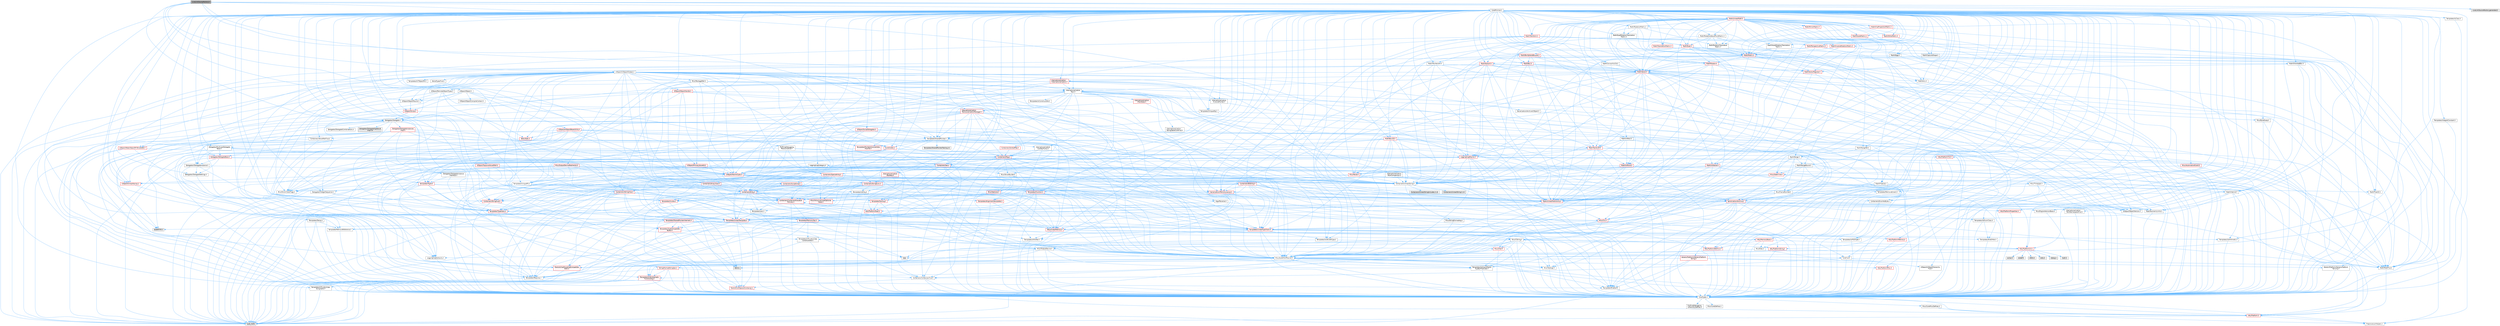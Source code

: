 digraph "LiveLinkSourceFactory.h"
{
 // INTERACTIVE_SVG=YES
 // LATEX_PDF_SIZE
  bgcolor="transparent";
  edge [fontname=Helvetica,fontsize=10,labelfontname=Helvetica,labelfontsize=10];
  node [fontname=Helvetica,fontsize=10,shape=box,height=0.2,width=0.4];
  Node1 [id="Node000001",label="LiveLinkSourceFactory.h",height=0.2,width=0.4,color="gray40", fillcolor="grey60", style="filled", fontcolor="black",tooltip=" "];
  Node1 -> Node2 [id="edge1_Node000001_Node000002",color="steelblue1",style="solid",tooltip=" "];
  Node2 [id="Node000002",label="Containers/UnrealString.h",height=0.2,width=0.4,color="grey40", fillcolor="white", style="filled",URL="$d5/dba/UnrealString_8h.html",tooltip=" "];
  Node2 -> Node3 [id="edge2_Node000002_Node000003",color="steelblue1",style="solid",tooltip=" "];
  Node3 [id="Node000003",label="Containers/UnrealStringIncludes.h.inl",height=0.2,width=0.4,color="grey60", fillcolor="#E0E0E0", style="filled",tooltip=" "];
  Node2 -> Node4 [id="edge3_Node000002_Node000004",color="steelblue1",style="solid",tooltip=" "];
  Node4 [id="Node000004",label="Containers/UnrealString.h.inl",height=0.2,width=0.4,color="grey60", fillcolor="#E0E0E0", style="filled",tooltip=" "];
  Node2 -> Node5 [id="edge4_Node000002_Node000005",color="steelblue1",style="solid",tooltip=" "];
  Node5 [id="Node000005",label="Misc/StringFormatArg.h",height=0.2,width=0.4,color="grey40", fillcolor="white", style="filled",URL="$d2/d16/StringFormatArg_8h.html",tooltip=" "];
  Node5 -> Node6 [id="edge5_Node000005_Node000006",color="steelblue1",style="solid",tooltip=" "];
  Node6 [id="Node000006",label="Containers/ContainersFwd.h",height=0.2,width=0.4,color="grey40", fillcolor="white", style="filled",URL="$d4/d0a/ContainersFwd_8h.html",tooltip=" "];
  Node6 -> Node7 [id="edge6_Node000006_Node000007",color="steelblue1",style="solid",tooltip=" "];
  Node7 [id="Node000007",label="HAL/Platform.h",height=0.2,width=0.4,color="red", fillcolor="#FFF0F0", style="filled",URL="$d9/dd0/Platform_8h.html",tooltip=" "];
  Node7 -> Node10 [id="edge7_Node000007_Node000010",color="steelblue1",style="solid",tooltip=" "];
  Node10 [id="Node000010",label="type_traits",height=0.2,width=0.4,color="grey60", fillcolor="#E0E0E0", style="filled",tooltip=" "];
  Node7 -> Node11 [id="edge8_Node000007_Node000011",color="steelblue1",style="solid",tooltip=" "];
  Node11 [id="Node000011",label="PreprocessorHelpers.h",height=0.2,width=0.4,color="grey40", fillcolor="white", style="filled",URL="$db/ddb/PreprocessorHelpers_8h.html",tooltip=" "];
  Node6 -> Node17 [id="edge9_Node000006_Node000017",color="steelblue1",style="solid",tooltip=" "];
  Node17 [id="Node000017",label="CoreTypes.h",height=0.2,width=0.4,color="grey40", fillcolor="white", style="filled",URL="$dc/dec/CoreTypes_8h.html",tooltip=" "];
  Node17 -> Node7 [id="edge10_Node000017_Node000007",color="steelblue1",style="solid",tooltip=" "];
  Node17 -> Node18 [id="edge11_Node000017_Node000018",color="steelblue1",style="solid",tooltip=" "];
  Node18 [id="Node000018",label="ProfilingDebugging\l/UMemoryDefines.h",height=0.2,width=0.4,color="grey40", fillcolor="white", style="filled",URL="$d2/da2/UMemoryDefines_8h.html",tooltip=" "];
  Node17 -> Node19 [id="edge12_Node000017_Node000019",color="steelblue1",style="solid",tooltip=" "];
  Node19 [id="Node000019",label="Misc/CoreMiscDefines.h",height=0.2,width=0.4,color="grey40", fillcolor="white", style="filled",URL="$da/d38/CoreMiscDefines_8h.html",tooltip=" "];
  Node19 -> Node7 [id="edge13_Node000019_Node000007",color="steelblue1",style="solid",tooltip=" "];
  Node19 -> Node11 [id="edge14_Node000019_Node000011",color="steelblue1",style="solid",tooltip=" "];
  Node17 -> Node20 [id="edge15_Node000017_Node000020",color="steelblue1",style="solid",tooltip=" "];
  Node20 [id="Node000020",label="Misc/CoreDefines.h",height=0.2,width=0.4,color="grey40", fillcolor="white", style="filled",URL="$d3/dd2/CoreDefines_8h.html",tooltip=" "];
  Node6 -> Node21 [id="edge16_Node000006_Node000021",color="steelblue1",style="solid",tooltip=" "];
  Node21 [id="Node000021",label="Traits/IsContiguousContainer.h",height=0.2,width=0.4,color="red", fillcolor="#FFF0F0", style="filled",URL="$d5/d3c/IsContiguousContainer_8h.html",tooltip=" "];
  Node21 -> Node17 [id="edge17_Node000021_Node000017",color="steelblue1",style="solid",tooltip=" "];
  Node1 -> Node24 [id="edge18_Node000001_Node000024",color="steelblue1",style="solid",tooltip=" "];
  Node24 [id="Node000024",label="CoreMinimal.h",height=0.2,width=0.4,color="grey40", fillcolor="white", style="filled",URL="$d7/d67/CoreMinimal_8h.html",tooltip=" "];
  Node24 -> Node17 [id="edge19_Node000024_Node000017",color="steelblue1",style="solid",tooltip=" "];
  Node24 -> Node25 [id="edge20_Node000024_Node000025",color="steelblue1",style="solid",tooltip=" "];
  Node25 [id="Node000025",label="CoreFwd.h",height=0.2,width=0.4,color="grey40", fillcolor="white", style="filled",URL="$d1/d1e/CoreFwd_8h.html",tooltip=" "];
  Node25 -> Node17 [id="edge21_Node000025_Node000017",color="steelblue1",style="solid",tooltip=" "];
  Node25 -> Node6 [id="edge22_Node000025_Node000006",color="steelblue1",style="solid",tooltip=" "];
  Node25 -> Node26 [id="edge23_Node000025_Node000026",color="steelblue1",style="solid",tooltip=" "];
  Node26 [id="Node000026",label="Math/MathFwd.h",height=0.2,width=0.4,color="grey40", fillcolor="white", style="filled",URL="$d2/d10/MathFwd_8h.html",tooltip=" "];
  Node26 -> Node7 [id="edge24_Node000026_Node000007",color="steelblue1",style="solid",tooltip=" "];
  Node25 -> Node27 [id="edge25_Node000025_Node000027",color="steelblue1",style="solid",tooltip=" "];
  Node27 [id="Node000027",label="UObject/UObjectHierarchy\lFwd.h",height=0.2,width=0.4,color="grey40", fillcolor="white", style="filled",URL="$d3/d13/UObjectHierarchyFwd_8h.html",tooltip=" "];
  Node24 -> Node27 [id="edge26_Node000024_Node000027",color="steelblue1",style="solid",tooltip=" "];
  Node24 -> Node6 [id="edge27_Node000024_Node000006",color="steelblue1",style="solid",tooltip=" "];
  Node24 -> Node28 [id="edge28_Node000024_Node000028",color="steelblue1",style="solid",tooltip=" "];
  Node28 [id="Node000028",label="Misc/VarArgs.h",height=0.2,width=0.4,color="grey40", fillcolor="white", style="filled",URL="$d5/d6f/VarArgs_8h.html",tooltip=" "];
  Node28 -> Node17 [id="edge29_Node000028_Node000017",color="steelblue1",style="solid",tooltip=" "];
  Node24 -> Node29 [id="edge30_Node000024_Node000029",color="steelblue1",style="solid",tooltip=" "];
  Node29 [id="Node000029",label="Logging/LogVerbosity.h",height=0.2,width=0.4,color="grey40", fillcolor="white", style="filled",URL="$d2/d8f/LogVerbosity_8h.html",tooltip=" "];
  Node29 -> Node17 [id="edge31_Node000029_Node000017",color="steelblue1",style="solid",tooltip=" "];
  Node24 -> Node30 [id="edge32_Node000024_Node000030",color="steelblue1",style="solid",tooltip=" "];
  Node30 [id="Node000030",label="Misc/OutputDevice.h",height=0.2,width=0.4,color="grey40", fillcolor="white", style="filled",URL="$d7/d32/OutputDevice_8h.html",tooltip=" "];
  Node30 -> Node25 [id="edge33_Node000030_Node000025",color="steelblue1",style="solid",tooltip=" "];
  Node30 -> Node17 [id="edge34_Node000030_Node000017",color="steelblue1",style="solid",tooltip=" "];
  Node30 -> Node29 [id="edge35_Node000030_Node000029",color="steelblue1",style="solid",tooltip=" "];
  Node30 -> Node28 [id="edge36_Node000030_Node000028",color="steelblue1",style="solid",tooltip=" "];
  Node30 -> Node31 [id="edge37_Node000030_Node000031",color="steelblue1",style="solid",tooltip=" "];
  Node31 [id="Node000031",label="Templates/IsArrayOrRefOf\lTypeByPredicate.h",height=0.2,width=0.4,color="grey40", fillcolor="white", style="filled",URL="$d6/da1/IsArrayOrRefOfTypeByPredicate_8h.html",tooltip=" "];
  Node31 -> Node17 [id="edge38_Node000031_Node000017",color="steelblue1",style="solid",tooltip=" "];
  Node30 -> Node32 [id="edge39_Node000030_Node000032",color="steelblue1",style="solid",tooltip=" "];
  Node32 [id="Node000032",label="Templates/IsValidVariadic\lFunctionArg.h",height=0.2,width=0.4,color="red", fillcolor="#FFF0F0", style="filled",URL="$d0/dc8/IsValidVariadicFunctionArg_8h.html",tooltip=" "];
  Node32 -> Node17 [id="edge40_Node000032_Node000017",color="steelblue1",style="solid",tooltip=" "];
  Node32 -> Node10 [id="edge41_Node000032_Node000010",color="steelblue1",style="solid",tooltip=" "];
  Node30 -> Node34 [id="edge42_Node000030_Node000034",color="steelblue1",style="solid",tooltip=" "];
  Node34 [id="Node000034",label="Traits/IsCharEncodingCompatible\lWith.h",height=0.2,width=0.4,color="red", fillcolor="#FFF0F0", style="filled",URL="$df/dd1/IsCharEncodingCompatibleWith_8h.html",tooltip=" "];
  Node34 -> Node10 [id="edge43_Node000034_Node000010",color="steelblue1",style="solid",tooltip=" "];
  Node24 -> Node36 [id="edge44_Node000024_Node000036",color="steelblue1",style="solid",tooltip=" "];
  Node36 [id="Node000036",label="HAL/PlatformCrt.h",height=0.2,width=0.4,color="red", fillcolor="#FFF0F0", style="filled",URL="$d8/d75/PlatformCrt_8h.html",tooltip=" "];
  Node36 -> Node37 [id="edge45_Node000036_Node000037",color="steelblue1",style="solid",tooltip=" "];
  Node37 [id="Node000037",label="new",height=0.2,width=0.4,color="grey60", fillcolor="#E0E0E0", style="filled",tooltip=" "];
  Node36 -> Node38 [id="edge46_Node000036_Node000038",color="steelblue1",style="solid",tooltip=" "];
  Node38 [id="Node000038",label="wchar.h",height=0.2,width=0.4,color="grey60", fillcolor="#E0E0E0", style="filled",tooltip=" "];
  Node36 -> Node39 [id="edge47_Node000036_Node000039",color="steelblue1",style="solid",tooltip=" "];
  Node39 [id="Node000039",label="stddef.h",height=0.2,width=0.4,color="grey60", fillcolor="#E0E0E0", style="filled",tooltip=" "];
  Node36 -> Node40 [id="edge48_Node000036_Node000040",color="steelblue1",style="solid",tooltip=" "];
  Node40 [id="Node000040",label="stdlib.h",height=0.2,width=0.4,color="grey60", fillcolor="#E0E0E0", style="filled",tooltip=" "];
  Node36 -> Node41 [id="edge49_Node000036_Node000041",color="steelblue1",style="solid",tooltip=" "];
  Node41 [id="Node000041",label="stdio.h",height=0.2,width=0.4,color="grey60", fillcolor="#E0E0E0", style="filled",tooltip=" "];
  Node36 -> Node42 [id="edge50_Node000036_Node000042",color="steelblue1",style="solid",tooltip=" "];
  Node42 [id="Node000042",label="stdarg.h",height=0.2,width=0.4,color="grey60", fillcolor="#E0E0E0", style="filled",tooltip=" "];
  Node36 -> Node43 [id="edge51_Node000036_Node000043",color="steelblue1",style="solid",tooltip=" "];
  Node43 [id="Node000043",label="math.h",height=0.2,width=0.4,color="grey60", fillcolor="#E0E0E0", style="filled",tooltip=" "];
  Node24 -> Node46 [id="edge52_Node000024_Node000046",color="steelblue1",style="solid",tooltip=" "];
  Node46 [id="Node000046",label="HAL/PlatformMisc.h",height=0.2,width=0.4,color="red", fillcolor="#FFF0F0", style="filled",URL="$d0/df5/PlatformMisc_8h.html",tooltip=" "];
  Node46 -> Node17 [id="edge53_Node000046_Node000017",color="steelblue1",style="solid",tooltip=" "];
  Node24 -> Node65 [id="edge54_Node000024_Node000065",color="steelblue1",style="solid",tooltip=" "];
  Node65 [id="Node000065",label="Misc/AssertionMacros.h",height=0.2,width=0.4,color="grey40", fillcolor="white", style="filled",URL="$d0/dfa/AssertionMacros_8h.html",tooltip=" "];
  Node65 -> Node17 [id="edge55_Node000065_Node000017",color="steelblue1",style="solid",tooltip=" "];
  Node65 -> Node7 [id="edge56_Node000065_Node000007",color="steelblue1",style="solid",tooltip=" "];
  Node65 -> Node46 [id="edge57_Node000065_Node000046",color="steelblue1",style="solid",tooltip=" "];
  Node65 -> Node11 [id="edge58_Node000065_Node000011",color="steelblue1",style="solid",tooltip=" "];
  Node65 -> Node66 [id="edge59_Node000065_Node000066",color="steelblue1",style="solid",tooltip=" "];
  Node66 [id="Node000066",label="Templates/EnableIf.h",height=0.2,width=0.4,color="grey40", fillcolor="white", style="filled",URL="$d7/d60/EnableIf_8h.html",tooltip=" "];
  Node66 -> Node17 [id="edge60_Node000066_Node000017",color="steelblue1",style="solid",tooltip=" "];
  Node65 -> Node31 [id="edge61_Node000065_Node000031",color="steelblue1",style="solid",tooltip=" "];
  Node65 -> Node32 [id="edge62_Node000065_Node000032",color="steelblue1",style="solid",tooltip=" "];
  Node65 -> Node34 [id="edge63_Node000065_Node000034",color="steelblue1",style="solid",tooltip=" "];
  Node65 -> Node28 [id="edge64_Node000065_Node000028",color="steelblue1",style="solid",tooltip=" "];
  Node65 -> Node67 [id="edge65_Node000065_Node000067",color="steelblue1",style="solid",tooltip=" "];
  Node67 [id="Node000067",label="String/FormatStringSan.h",height=0.2,width=0.4,color="red", fillcolor="#FFF0F0", style="filled",URL="$d3/d8b/FormatStringSan_8h.html",tooltip=" "];
  Node67 -> Node10 [id="edge66_Node000067_Node000010",color="steelblue1",style="solid",tooltip=" "];
  Node67 -> Node17 [id="edge67_Node000067_Node000017",color="steelblue1",style="solid",tooltip=" "];
  Node67 -> Node68 [id="edge68_Node000067_Node000068",color="steelblue1",style="solid",tooltip=" "];
  Node68 [id="Node000068",label="Templates/Requires.h",height=0.2,width=0.4,color="grey40", fillcolor="white", style="filled",URL="$dc/d96/Requires_8h.html",tooltip=" "];
  Node68 -> Node66 [id="edge69_Node000068_Node000066",color="steelblue1",style="solid",tooltip=" "];
  Node68 -> Node10 [id="edge70_Node000068_Node000010",color="steelblue1",style="solid",tooltip=" "];
  Node67 -> Node32 [id="edge71_Node000067_Node000032",color="steelblue1",style="solid",tooltip=" "];
  Node67 -> Node6 [id="edge72_Node000067_Node000006",color="steelblue1",style="solid",tooltip=" "];
  Node65 -> Node73 [id="edge73_Node000065_Node000073",color="steelblue1",style="solid",tooltip=" "];
  Node73 [id="Node000073",label="atomic",height=0.2,width=0.4,color="grey60", fillcolor="#E0E0E0", style="filled",tooltip=" "];
  Node24 -> Node74 [id="edge74_Node000024_Node000074",color="steelblue1",style="solid",tooltip=" "];
  Node74 [id="Node000074",label="Templates/IsPointer.h",height=0.2,width=0.4,color="grey40", fillcolor="white", style="filled",URL="$d7/d05/IsPointer_8h.html",tooltip=" "];
  Node74 -> Node17 [id="edge75_Node000074_Node000017",color="steelblue1",style="solid",tooltip=" "];
  Node24 -> Node75 [id="edge76_Node000024_Node000075",color="steelblue1",style="solid",tooltip=" "];
  Node75 [id="Node000075",label="HAL/PlatformMemory.h",height=0.2,width=0.4,color="red", fillcolor="#FFF0F0", style="filled",URL="$de/d68/PlatformMemory_8h.html",tooltip=" "];
  Node75 -> Node17 [id="edge77_Node000075_Node000017",color="steelblue1",style="solid",tooltip=" "];
  Node24 -> Node58 [id="edge78_Node000024_Node000058",color="steelblue1",style="solid",tooltip=" "];
  Node58 [id="Node000058",label="HAL/PlatformAtomics.h",height=0.2,width=0.4,color="red", fillcolor="#FFF0F0", style="filled",URL="$d3/d36/PlatformAtomics_8h.html",tooltip=" "];
  Node58 -> Node17 [id="edge79_Node000058_Node000017",color="steelblue1",style="solid",tooltip=" "];
  Node24 -> Node80 [id="edge80_Node000024_Node000080",color="steelblue1",style="solid",tooltip=" "];
  Node80 [id="Node000080",label="Misc/Exec.h",height=0.2,width=0.4,color="grey40", fillcolor="white", style="filled",URL="$de/ddb/Exec_8h.html",tooltip=" "];
  Node80 -> Node17 [id="edge81_Node000080_Node000017",color="steelblue1",style="solid",tooltip=" "];
  Node80 -> Node65 [id="edge82_Node000080_Node000065",color="steelblue1",style="solid",tooltip=" "];
  Node24 -> Node81 [id="edge83_Node000024_Node000081",color="steelblue1",style="solid",tooltip=" "];
  Node81 [id="Node000081",label="HAL/MemoryBase.h",height=0.2,width=0.4,color="red", fillcolor="#FFF0F0", style="filled",URL="$d6/d9f/MemoryBase_8h.html",tooltip=" "];
  Node81 -> Node17 [id="edge84_Node000081_Node000017",color="steelblue1",style="solid",tooltip=" "];
  Node81 -> Node58 [id="edge85_Node000081_Node000058",color="steelblue1",style="solid",tooltip=" "];
  Node81 -> Node36 [id="edge86_Node000081_Node000036",color="steelblue1",style="solid",tooltip=" "];
  Node81 -> Node80 [id="edge87_Node000081_Node000080",color="steelblue1",style="solid",tooltip=" "];
  Node81 -> Node30 [id="edge88_Node000081_Node000030",color="steelblue1",style="solid",tooltip=" "];
  Node24 -> Node91 [id="edge89_Node000024_Node000091",color="steelblue1",style="solid",tooltip=" "];
  Node91 [id="Node000091",label="HAL/UnrealMemory.h",height=0.2,width=0.4,color="red", fillcolor="#FFF0F0", style="filled",URL="$d9/d96/UnrealMemory_8h.html",tooltip=" "];
  Node91 -> Node17 [id="edge90_Node000091_Node000017",color="steelblue1",style="solid",tooltip=" "];
  Node91 -> Node81 [id="edge91_Node000091_Node000081",color="steelblue1",style="solid",tooltip=" "];
  Node91 -> Node75 [id="edge92_Node000091_Node000075",color="steelblue1",style="solid",tooltip=" "];
  Node91 -> Node74 [id="edge93_Node000091_Node000074",color="steelblue1",style="solid",tooltip=" "];
  Node24 -> Node93 [id="edge94_Node000024_Node000093",color="steelblue1",style="solid",tooltip=" "];
  Node93 [id="Node000093",label="Templates/IsArithmetic.h",height=0.2,width=0.4,color="grey40", fillcolor="white", style="filled",URL="$d2/d5d/IsArithmetic_8h.html",tooltip=" "];
  Node93 -> Node17 [id="edge95_Node000093_Node000017",color="steelblue1",style="solid",tooltip=" "];
  Node24 -> Node87 [id="edge96_Node000024_Node000087",color="steelblue1",style="solid",tooltip=" "];
  Node87 [id="Node000087",label="Templates/AndOrNot.h",height=0.2,width=0.4,color="grey40", fillcolor="white", style="filled",URL="$db/d0a/AndOrNot_8h.html",tooltip=" "];
  Node87 -> Node17 [id="edge97_Node000087_Node000017",color="steelblue1",style="solid",tooltip=" "];
  Node24 -> Node94 [id="edge98_Node000024_Node000094",color="steelblue1",style="solid",tooltip=" "];
  Node94 [id="Node000094",label="Templates/IsPODType.h",height=0.2,width=0.4,color="grey40", fillcolor="white", style="filled",URL="$d7/db1/IsPODType_8h.html",tooltip=" "];
  Node94 -> Node17 [id="edge99_Node000094_Node000017",color="steelblue1",style="solid",tooltip=" "];
  Node24 -> Node95 [id="edge100_Node000024_Node000095",color="steelblue1",style="solid",tooltip=" "];
  Node95 [id="Node000095",label="Templates/IsUECoreType.h",height=0.2,width=0.4,color="grey40", fillcolor="white", style="filled",URL="$d1/db8/IsUECoreType_8h.html",tooltip=" "];
  Node95 -> Node17 [id="edge101_Node000095_Node000017",color="steelblue1",style="solid",tooltip=" "];
  Node95 -> Node10 [id="edge102_Node000095_Node000010",color="steelblue1",style="solid",tooltip=" "];
  Node24 -> Node88 [id="edge103_Node000024_Node000088",color="steelblue1",style="solid",tooltip=" "];
  Node88 [id="Node000088",label="Templates/IsTriviallyCopy\lConstructible.h",height=0.2,width=0.4,color="grey40", fillcolor="white", style="filled",URL="$d3/d78/IsTriviallyCopyConstructible_8h.html",tooltip=" "];
  Node88 -> Node17 [id="edge104_Node000088_Node000017",color="steelblue1",style="solid",tooltip=" "];
  Node88 -> Node10 [id="edge105_Node000088_Node000010",color="steelblue1",style="solid",tooltip=" "];
  Node24 -> Node96 [id="edge106_Node000024_Node000096",color="steelblue1",style="solid",tooltip=" "];
  Node96 [id="Node000096",label="Templates/UnrealTypeTraits.h",height=0.2,width=0.4,color="red", fillcolor="#FFF0F0", style="filled",URL="$d2/d2d/UnrealTypeTraits_8h.html",tooltip=" "];
  Node96 -> Node17 [id="edge107_Node000096_Node000017",color="steelblue1",style="solid",tooltip=" "];
  Node96 -> Node74 [id="edge108_Node000096_Node000074",color="steelblue1",style="solid",tooltip=" "];
  Node96 -> Node65 [id="edge109_Node000096_Node000065",color="steelblue1",style="solid",tooltip=" "];
  Node96 -> Node87 [id="edge110_Node000096_Node000087",color="steelblue1",style="solid",tooltip=" "];
  Node96 -> Node66 [id="edge111_Node000096_Node000066",color="steelblue1",style="solid",tooltip=" "];
  Node96 -> Node93 [id="edge112_Node000096_Node000093",color="steelblue1",style="solid",tooltip=" "];
  Node96 -> Node94 [id="edge113_Node000096_Node000094",color="steelblue1",style="solid",tooltip=" "];
  Node96 -> Node95 [id="edge114_Node000096_Node000095",color="steelblue1",style="solid",tooltip=" "];
  Node96 -> Node88 [id="edge115_Node000096_Node000088",color="steelblue1",style="solid",tooltip=" "];
  Node24 -> Node66 [id="edge116_Node000024_Node000066",color="steelblue1",style="solid",tooltip=" "];
  Node24 -> Node98 [id="edge117_Node000024_Node000098",color="steelblue1",style="solid",tooltip=" "];
  Node98 [id="Node000098",label="Templates/RemoveReference.h",height=0.2,width=0.4,color="grey40", fillcolor="white", style="filled",URL="$da/dbe/RemoveReference_8h.html",tooltip=" "];
  Node98 -> Node17 [id="edge118_Node000098_Node000017",color="steelblue1",style="solid",tooltip=" "];
  Node24 -> Node99 [id="edge119_Node000024_Node000099",color="steelblue1",style="solid",tooltip=" "];
  Node99 [id="Node000099",label="Templates/IntegralConstant.h",height=0.2,width=0.4,color="grey40", fillcolor="white", style="filled",URL="$db/d1b/IntegralConstant_8h.html",tooltip=" "];
  Node99 -> Node17 [id="edge120_Node000099_Node000017",color="steelblue1",style="solid",tooltip=" "];
  Node24 -> Node100 [id="edge121_Node000024_Node000100",color="steelblue1",style="solid",tooltip=" "];
  Node100 [id="Node000100",label="Templates/IsClass.h",height=0.2,width=0.4,color="grey40", fillcolor="white", style="filled",URL="$db/dcb/IsClass_8h.html",tooltip=" "];
  Node100 -> Node17 [id="edge122_Node000100_Node000017",color="steelblue1",style="solid",tooltip=" "];
  Node24 -> Node101 [id="edge123_Node000024_Node000101",color="steelblue1",style="solid",tooltip=" "];
  Node101 [id="Node000101",label="Templates/TypeCompatible\lBytes.h",height=0.2,width=0.4,color="red", fillcolor="#FFF0F0", style="filled",URL="$df/d0a/TypeCompatibleBytes_8h.html",tooltip=" "];
  Node101 -> Node17 [id="edge124_Node000101_Node000017",color="steelblue1",style="solid",tooltip=" "];
  Node101 -> Node37 [id="edge125_Node000101_Node000037",color="steelblue1",style="solid",tooltip=" "];
  Node101 -> Node10 [id="edge126_Node000101_Node000010",color="steelblue1",style="solid",tooltip=" "];
  Node24 -> Node21 [id="edge127_Node000024_Node000021",color="steelblue1",style="solid",tooltip=" "];
  Node24 -> Node102 [id="edge128_Node000024_Node000102",color="steelblue1",style="solid",tooltip=" "];
  Node102 [id="Node000102",label="Templates/UnrealTemplate.h",height=0.2,width=0.4,color="red", fillcolor="#FFF0F0", style="filled",URL="$d4/d24/UnrealTemplate_8h.html",tooltip=" "];
  Node102 -> Node17 [id="edge129_Node000102_Node000017",color="steelblue1",style="solid",tooltip=" "];
  Node102 -> Node74 [id="edge130_Node000102_Node000074",color="steelblue1",style="solid",tooltip=" "];
  Node102 -> Node91 [id="edge131_Node000102_Node000091",color="steelblue1",style="solid",tooltip=" "];
  Node102 -> Node96 [id="edge132_Node000102_Node000096",color="steelblue1",style="solid",tooltip=" "];
  Node102 -> Node98 [id="edge133_Node000102_Node000098",color="steelblue1",style="solid",tooltip=" "];
  Node102 -> Node68 [id="edge134_Node000102_Node000068",color="steelblue1",style="solid",tooltip=" "];
  Node102 -> Node101 [id="edge135_Node000102_Node000101",color="steelblue1",style="solid",tooltip=" "];
  Node102 -> Node21 [id="edge136_Node000102_Node000021",color="steelblue1",style="solid",tooltip=" "];
  Node102 -> Node10 [id="edge137_Node000102_Node000010",color="steelblue1",style="solid",tooltip=" "];
  Node24 -> Node51 [id="edge138_Node000024_Node000051",color="steelblue1",style="solid",tooltip=" "];
  Node51 [id="Node000051",label="Math/NumericLimits.h",height=0.2,width=0.4,color="grey40", fillcolor="white", style="filled",URL="$df/d1b/NumericLimits_8h.html",tooltip=" "];
  Node51 -> Node17 [id="edge139_Node000051_Node000017",color="steelblue1",style="solid",tooltip=" "];
  Node24 -> Node106 [id="edge140_Node000024_Node000106",color="steelblue1",style="solid",tooltip=" "];
  Node106 [id="Node000106",label="HAL/PlatformMath.h",height=0.2,width=0.4,color="red", fillcolor="#FFF0F0", style="filled",URL="$dc/d53/PlatformMath_8h.html",tooltip=" "];
  Node106 -> Node17 [id="edge141_Node000106_Node000017",color="steelblue1",style="solid",tooltip=" "];
  Node24 -> Node89 [id="edge142_Node000024_Node000089",color="steelblue1",style="solid",tooltip=" "];
  Node89 [id="Node000089",label="Templates/IsTriviallyCopy\lAssignable.h",height=0.2,width=0.4,color="grey40", fillcolor="white", style="filled",URL="$d2/df2/IsTriviallyCopyAssignable_8h.html",tooltip=" "];
  Node89 -> Node17 [id="edge143_Node000089_Node000017",color="steelblue1",style="solid",tooltip=" "];
  Node89 -> Node10 [id="edge144_Node000089_Node000010",color="steelblue1",style="solid",tooltip=" "];
  Node24 -> Node114 [id="edge145_Node000024_Node000114",color="steelblue1",style="solid",tooltip=" "];
  Node114 [id="Node000114",label="Templates/MemoryOps.h",height=0.2,width=0.4,color="red", fillcolor="#FFF0F0", style="filled",URL="$db/dea/MemoryOps_8h.html",tooltip=" "];
  Node114 -> Node17 [id="edge146_Node000114_Node000017",color="steelblue1",style="solid",tooltip=" "];
  Node114 -> Node91 [id="edge147_Node000114_Node000091",color="steelblue1",style="solid",tooltip=" "];
  Node114 -> Node89 [id="edge148_Node000114_Node000089",color="steelblue1",style="solid",tooltip=" "];
  Node114 -> Node88 [id="edge149_Node000114_Node000088",color="steelblue1",style="solid",tooltip=" "];
  Node114 -> Node68 [id="edge150_Node000114_Node000068",color="steelblue1",style="solid",tooltip=" "];
  Node114 -> Node96 [id="edge151_Node000114_Node000096",color="steelblue1",style="solid",tooltip=" "];
  Node114 -> Node37 [id="edge152_Node000114_Node000037",color="steelblue1",style="solid",tooltip=" "];
  Node114 -> Node10 [id="edge153_Node000114_Node000010",color="steelblue1",style="solid",tooltip=" "];
  Node24 -> Node115 [id="edge154_Node000024_Node000115",color="steelblue1",style="solid",tooltip=" "];
  Node115 [id="Node000115",label="Containers/ContainerAllocation\lPolicies.h",height=0.2,width=0.4,color="red", fillcolor="#FFF0F0", style="filled",URL="$d7/dff/ContainerAllocationPolicies_8h.html",tooltip=" "];
  Node115 -> Node17 [id="edge155_Node000115_Node000017",color="steelblue1",style="solid",tooltip=" "];
  Node115 -> Node115 [id="edge156_Node000115_Node000115",color="steelblue1",style="solid",tooltip=" "];
  Node115 -> Node106 [id="edge157_Node000115_Node000106",color="steelblue1",style="solid",tooltip=" "];
  Node115 -> Node91 [id="edge158_Node000115_Node000091",color="steelblue1",style="solid",tooltip=" "];
  Node115 -> Node51 [id="edge159_Node000115_Node000051",color="steelblue1",style="solid",tooltip=" "];
  Node115 -> Node65 [id="edge160_Node000115_Node000065",color="steelblue1",style="solid",tooltip=" "];
  Node115 -> Node114 [id="edge161_Node000115_Node000114",color="steelblue1",style="solid",tooltip=" "];
  Node115 -> Node101 [id="edge162_Node000115_Node000101",color="steelblue1",style="solid",tooltip=" "];
  Node115 -> Node10 [id="edge163_Node000115_Node000010",color="steelblue1",style="solid",tooltip=" "];
  Node24 -> Node118 [id="edge164_Node000024_Node000118",color="steelblue1",style="solid",tooltip=" "];
  Node118 [id="Node000118",label="Templates/IsEnumClass.h",height=0.2,width=0.4,color="grey40", fillcolor="white", style="filled",URL="$d7/d15/IsEnumClass_8h.html",tooltip=" "];
  Node118 -> Node17 [id="edge165_Node000118_Node000017",color="steelblue1",style="solid",tooltip=" "];
  Node118 -> Node87 [id="edge166_Node000118_Node000087",color="steelblue1",style="solid",tooltip=" "];
  Node24 -> Node119 [id="edge167_Node000024_Node000119",color="steelblue1",style="solid",tooltip=" "];
  Node119 [id="Node000119",label="HAL/PlatformProperties.h",height=0.2,width=0.4,color="red", fillcolor="#FFF0F0", style="filled",URL="$d9/db0/PlatformProperties_8h.html",tooltip=" "];
  Node119 -> Node17 [id="edge168_Node000119_Node000017",color="steelblue1",style="solid",tooltip=" "];
  Node24 -> Node122 [id="edge169_Node000024_Node000122",color="steelblue1",style="solid",tooltip=" "];
  Node122 [id="Node000122",label="Misc/EngineVersionBase.h",height=0.2,width=0.4,color="grey40", fillcolor="white", style="filled",URL="$d5/d2b/EngineVersionBase_8h.html",tooltip=" "];
  Node122 -> Node17 [id="edge170_Node000122_Node000017",color="steelblue1",style="solid",tooltip=" "];
  Node24 -> Node123 [id="edge171_Node000024_Node000123",color="steelblue1",style="solid",tooltip=" "];
  Node123 [id="Node000123",label="Internationalization\l/TextNamespaceFwd.h",height=0.2,width=0.4,color="grey40", fillcolor="white", style="filled",URL="$d8/d97/TextNamespaceFwd_8h.html",tooltip=" "];
  Node123 -> Node17 [id="edge172_Node000123_Node000017",color="steelblue1",style="solid",tooltip=" "];
  Node24 -> Node124 [id="edge173_Node000024_Node000124",color="steelblue1",style="solid",tooltip=" "];
  Node124 [id="Node000124",label="Serialization/Archive.h",height=0.2,width=0.4,color="red", fillcolor="#FFF0F0", style="filled",URL="$d7/d3b/Archive_8h.html",tooltip=" "];
  Node124 -> Node25 [id="edge174_Node000124_Node000025",color="steelblue1",style="solid",tooltip=" "];
  Node124 -> Node17 [id="edge175_Node000124_Node000017",color="steelblue1",style="solid",tooltip=" "];
  Node124 -> Node119 [id="edge176_Node000124_Node000119",color="steelblue1",style="solid",tooltip=" "];
  Node124 -> Node123 [id="edge177_Node000124_Node000123",color="steelblue1",style="solid",tooltip=" "];
  Node124 -> Node26 [id="edge178_Node000124_Node000026",color="steelblue1",style="solid",tooltip=" "];
  Node124 -> Node65 [id="edge179_Node000124_Node000065",color="steelblue1",style="solid",tooltip=" "];
  Node124 -> Node122 [id="edge180_Node000124_Node000122",color="steelblue1",style="solid",tooltip=" "];
  Node124 -> Node28 [id="edge181_Node000124_Node000028",color="steelblue1",style="solid",tooltip=" "];
  Node124 -> Node66 [id="edge182_Node000124_Node000066",color="steelblue1",style="solid",tooltip=" "];
  Node124 -> Node31 [id="edge183_Node000124_Node000031",color="steelblue1",style="solid",tooltip=" "];
  Node124 -> Node118 [id="edge184_Node000124_Node000118",color="steelblue1",style="solid",tooltip=" "];
  Node124 -> Node32 [id="edge185_Node000124_Node000032",color="steelblue1",style="solid",tooltip=" "];
  Node124 -> Node102 [id="edge186_Node000124_Node000102",color="steelblue1",style="solid",tooltip=" "];
  Node124 -> Node34 [id="edge187_Node000124_Node000034",color="steelblue1",style="solid",tooltip=" "];
  Node124 -> Node127 [id="edge188_Node000124_Node000127",color="steelblue1",style="solid",tooltip=" "];
  Node127 [id="Node000127",label="UObject/ObjectVersion.h",height=0.2,width=0.4,color="grey40", fillcolor="white", style="filled",URL="$da/d63/ObjectVersion_8h.html",tooltip=" "];
  Node127 -> Node17 [id="edge189_Node000127_Node000017",color="steelblue1",style="solid",tooltip=" "];
  Node24 -> Node128 [id="edge190_Node000024_Node000128",color="steelblue1",style="solid",tooltip=" "];
  Node128 [id="Node000128",label="Templates/Less.h",height=0.2,width=0.4,color="grey40", fillcolor="white", style="filled",URL="$de/dc8/Less_8h.html",tooltip=" "];
  Node128 -> Node17 [id="edge191_Node000128_Node000017",color="steelblue1",style="solid",tooltip=" "];
  Node128 -> Node102 [id="edge192_Node000128_Node000102",color="steelblue1",style="solid",tooltip=" "];
  Node24 -> Node129 [id="edge193_Node000024_Node000129",color="steelblue1",style="solid",tooltip=" "];
  Node129 [id="Node000129",label="Templates/Sorting.h",height=0.2,width=0.4,color="red", fillcolor="#FFF0F0", style="filled",URL="$d3/d9e/Sorting_8h.html",tooltip=" "];
  Node129 -> Node17 [id="edge194_Node000129_Node000017",color="steelblue1",style="solid",tooltip=" "];
  Node129 -> Node106 [id="edge195_Node000129_Node000106",color="steelblue1",style="solid",tooltip=" "];
  Node129 -> Node128 [id="edge196_Node000129_Node000128",color="steelblue1",style="solid",tooltip=" "];
  Node24 -> Node140 [id="edge197_Node000024_Node000140",color="steelblue1",style="solid",tooltip=" "];
  Node140 [id="Node000140",label="Misc/Char.h",height=0.2,width=0.4,color="red", fillcolor="#FFF0F0", style="filled",URL="$d0/d58/Char_8h.html",tooltip=" "];
  Node140 -> Node17 [id="edge198_Node000140_Node000017",color="steelblue1",style="solid",tooltip=" "];
  Node140 -> Node10 [id="edge199_Node000140_Node000010",color="steelblue1",style="solid",tooltip=" "];
  Node24 -> Node143 [id="edge200_Node000024_Node000143",color="steelblue1",style="solid",tooltip=" "];
  Node143 [id="Node000143",label="GenericPlatform/GenericPlatform\lStricmp.h",height=0.2,width=0.4,color="grey40", fillcolor="white", style="filled",URL="$d2/d86/GenericPlatformStricmp_8h.html",tooltip=" "];
  Node143 -> Node17 [id="edge201_Node000143_Node000017",color="steelblue1",style="solid",tooltip=" "];
  Node24 -> Node144 [id="edge202_Node000024_Node000144",color="steelblue1",style="solid",tooltip=" "];
  Node144 [id="Node000144",label="GenericPlatform/GenericPlatform\lString.h",height=0.2,width=0.4,color="red", fillcolor="#FFF0F0", style="filled",URL="$dd/d20/GenericPlatformString_8h.html",tooltip=" "];
  Node144 -> Node17 [id="edge203_Node000144_Node000017",color="steelblue1",style="solid",tooltip=" "];
  Node144 -> Node143 [id="edge204_Node000144_Node000143",color="steelblue1",style="solid",tooltip=" "];
  Node144 -> Node66 [id="edge205_Node000144_Node000066",color="steelblue1",style="solid",tooltip=" "];
  Node144 -> Node34 [id="edge206_Node000144_Node000034",color="steelblue1",style="solid",tooltip=" "];
  Node144 -> Node10 [id="edge207_Node000144_Node000010",color="steelblue1",style="solid",tooltip=" "];
  Node24 -> Node77 [id="edge208_Node000024_Node000077",color="steelblue1",style="solid",tooltip=" "];
  Node77 [id="Node000077",label="HAL/PlatformString.h",height=0.2,width=0.4,color="red", fillcolor="#FFF0F0", style="filled",URL="$db/db5/PlatformString_8h.html",tooltip=" "];
  Node77 -> Node17 [id="edge209_Node000077_Node000017",color="steelblue1",style="solid",tooltip=" "];
  Node24 -> Node147 [id="edge210_Node000024_Node000147",color="steelblue1",style="solid",tooltip=" "];
  Node147 [id="Node000147",label="Misc/CString.h",height=0.2,width=0.4,color="grey40", fillcolor="white", style="filled",URL="$d2/d49/CString_8h.html",tooltip=" "];
  Node147 -> Node17 [id="edge211_Node000147_Node000017",color="steelblue1",style="solid",tooltip=" "];
  Node147 -> Node36 [id="edge212_Node000147_Node000036",color="steelblue1",style="solid",tooltip=" "];
  Node147 -> Node77 [id="edge213_Node000147_Node000077",color="steelblue1",style="solid",tooltip=" "];
  Node147 -> Node65 [id="edge214_Node000147_Node000065",color="steelblue1",style="solid",tooltip=" "];
  Node147 -> Node140 [id="edge215_Node000147_Node000140",color="steelblue1",style="solid",tooltip=" "];
  Node147 -> Node28 [id="edge216_Node000147_Node000028",color="steelblue1",style="solid",tooltip=" "];
  Node147 -> Node31 [id="edge217_Node000147_Node000031",color="steelblue1",style="solid",tooltip=" "];
  Node147 -> Node32 [id="edge218_Node000147_Node000032",color="steelblue1",style="solid",tooltip=" "];
  Node147 -> Node34 [id="edge219_Node000147_Node000034",color="steelblue1",style="solid",tooltip=" "];
  Node24 -> Node148 [id="edge220_Node000024_Node000148",color="steelblue1",style="solid",tooltip=" "];
  Node148 [id="Node000148",label="Misc/Crc.h",height=0.2,width=0.4,color="red", fillcolor="#FFF0F0", style="filled",URL="$d4/dd2/Crc_8h.html",tooltip=" "];
  Node148 -> Node17 [id="edge221_Node000148_Node000017",color="steelblue1",style="solid",tooltip=" "];
  Node148 -> Node77 [id="edge222_Node000148_Node000077",color="steelblue1",style="solid",tooltip=" "];
  Node148 -> Node65 [id="edge223_Node000148_Node000065",color="steelblue1",style="solid",tooltip=" "];
  Node148 -> Node147 [id="edge224_Node000148_Node000147",color="steelblue1",style="solid",tooltip=" "];
  Node148 -> Node140 [id="edge225_Node000148_Node000140",color="steelblue1",style="solid",tooltip=" "];
  Node148 -> Node96 [id="edge226_Node000148_Node000096",color="steelblue1",style="solid",tooltip=" "];
  Node24 -> Node139 [id="edge227_Node000024_Node000139",color="steelblue1",style="solid",tooltip=" "];
  Node139 [id="Node000139",label="Math/UnrealMathUtility.h",height=0.2,width=0.4,color="red", fillcolor="#FFF0F0", style="filled",URL="$db/db8/UnrealMathUtility_8h.html",tooltip=" "];
  Node139 -> Node17 [id="edge228_Node000139_Node000017",color="steelblue1",style="solid",tooltip=" "];
  Node139 -> Node65 [id="edge229_Node000139_Node000065",color="steelblue1",style="solid",tooltip=" "];
  Node139 -> Node106 [id="edge230_Node000139_Node000106",color="steelblue1",style="solid",tooltip=" "];
  Node139 -> Node26 [id="edge231_Node000139_Node000026",color="steelblue1",style="solid",tooltip=" "];
  Node139 -> Node68 [id="edge232_Node000139_Node000068",color="steelblue1",style="solid",tooltip=" "];
  Node24 -> Node2 [id="edge233_Node000024_Node000002",color="steelblue1",style="solid",tooltip=" "];
  Node24 -> Node149 [id="edge234_Node000024_Node000149",color="steelblue1",style="solid",tooltip=" "];
  Node149 [id="Node000149",label="Containers/Array.h",height=0.2,width=0.4,color="red", fillcolor="#FFF0F0", style="filled",URL="$df/dd0/Array_8h.html",tooltip=" "];
  Node149 -> Node17 [id="edge235_Node000149_Node000017",color="steelblue1",style="solid",tooltip=" "];
  Node149 -> Node65 [id="edge236_Node000149_Node000065",color="steelblue1",style="solid",tooltip=" "];
  Node149 -> Node150 [id="edge237_Node000149_Node000150",color="steelblue1",style="solid",tooltip=" "];
  Node150 [id="Node000150",label="Misc/IntrusiveUnsetOptional\lState.h",height=0.2,width=0.4,color="red", fillcolor="#FFF0F0", style="filled",URL="$d2/d0a/IntrusiveUnsetOptionalState_8h.html",tooltip=" "];
  Node149 -> Node91 [id="edge238_Node000149_Node000091",color="steelblue1",style="solid",tooltip=" "];
  Node149 -> Node96 [id="edge239_Node000149_Node000096",color="steelblue1",style="solid",tooltip=" "];
  Node149 -> Node102 [id="edge240_Node000149_Node000102",color="steelblue1",style="solid",tooltip=" "];
  Node149 -> Node115 [id="edge241_Node000149_Node000115",color="steelblue1",style="solid",tooltip=" "];
  Node149 -> Node124 [id="edge242_Node000149_Node000124",color="steelblue1",style="solid",tooltip=" "];
  Node149 -> Node132 [id="edge243_Node000149_Node000132",color="steelblue1",style="solid",tooltip=" "];
  Node132 [id="Node000132",label="Templates/Invoke.h",height=0.2,width=0.4,color="red", fillcolor="#FFF0F0", style="filled",URL="$d7/deb/Invoke_8h.html",tooltip=" "];
  Node132 -> Node17 [id="edge244_Node000132_Node000017",color="steelblue1",style="solid",tooltip=" "];
  Node132 -> Node102 [id="edge245_Node000132_Node000102",color="steelblue1",style="solid",tooltip=" "];
  Node132 -> Node10 [id="edge246_Node000132_Node000010",color="steelblue1",style="solid",tooltip=" "];
  Node149 -> Node128 [id="edge247_Node000149_Node000128",color="steelblue1",style="solid",tooltip=" "];
  Node149 -> Node68 [id="edge248_Node000149_Node000068",color="steelblue1",style="solid",tooltip=" "];
  Node149 -> Node129 [id="edge249_Node000149_Node000129",color="steelblue1",style="solid",tooltip=" "];
  Node149 -> Node172 [id="edge250_Node000149_Node000172",color="steelblue1",style="solid",tooltip=" "];
  Node172 [id="Node000172",label="Templates/AlignmentTemplates.h",height=0.2,width=0.4,color="red", fillcolor="#FFF0F0", style="filled",URL="$dd/d32/AlignmentTemplates_8h.html",tooltip=" "];
  Node172 -> Node17 [id="edge251_Node000172_Node000017",color="steelblue1",style="solid",tooltip=" "];
  Node172 -> Node74 [id="edge252_Node000172_Node000074",color="steelblue1",style="solid",tooltip=" "];
  Node149 -> Node10 [id="edge253_Node000149_Node000010",color="steelblue1",style="solid",tooltip=" "];
  Node24 -> Node173 [id="edge254_Node000024_Node000173",color="steelblue1",style="solid",tooltip=" "];
  Node173 [id="Node000173",label="Misc/FrameNumber.h",height=0.2,width=0.4,color="grey40", fillcolor="white", style="filled",URL="$dd/dbd/FrameNumber_8h.html",tooltip=" "];
  Node173 -> Node17 [id="edge255_Node000173_Node000017",color="steelblue1",style="solid",tooltip=" "];
  Node173 -> Node51 [id="edge256_Node000173_Node000051",color="steelblue1",style="solid",tooltip=" "];
  Node173 -> Node139 [id="edge257_Node000173_Node000139",color="steelblue1",style="solid",tooltip=" "];
  Node173 -> Node66 [id="edge258_Node000173_Node000066",color="steelblue1",style="solid",tooltip=" "];
  Node173 -> Node96 [id="edge259_Node000173_Node000096",color="steelblue1",style="solid",tooltip=" "];
  Node24 -> Node174 [id="edge260_Node000024_Node000174",color="steelblue1",style="solid",tooltip=" "];
  Node174 [id="Node000174",label="Misc/Timespan.h",height=0.2,width=0.4,color="grey40", fillcolor="white", style="filled",URL="$da/dd9/Timespan_8h.html",tooltip=" "];
  Node174 -> Node17 [id="edge261_Node000174_Node000017",color="steelblue1",style="solid",tooltip=" "];
  Node174 -> Node175 [id="edge262_Node000174_Node000175",color="steelblue1",style="solid",tooltip=" "];
  Node175 [id="Node000175",label="Math/Interval.h",height=0.2,width=0.4,color="grey40", fillcolor="white", style="filled",URL="$d1/d55/Interval_8h.html",tooltip=" "];
  Node175 -> Node17 [id="edge263_Node000175_Node000017",color="steelblue1",style="solid",tooltip=" "];
  Node175 -> Node93 [id="edge264_Node000175_Node000093",color="steelblue1",style="solid",tooltip=" "];
  Node175 -> Node96 [id="edge265_Node000175_Node000096",color="steelblue1",style="solid",tooltip=" "];
  Node175 -> Node51 [id="edge266_Node000175_Node000051",color="steelblue1",style="solid",tooltip=" "];
  Node175 -> Node139 [id="edge267_Node000175_Node000139",color="steelblue1",style="solid",tooltip=" "];
  Node174 -> Node139 [id="edge268_Node000174_Node000139",color="steelblue1",style="solid",tooltip=" "];
  Node174 -> Node65 [id="edge269_Node000174_Node000065",color="steelblue1",style="solid",tooltip=" "];
  Node24 -> Node176 [id="edge270_Node000024_Node000176",color="steelblue1",style="solid",tooltip=" "];
  Node176 [id="Node000176",label="Containers/StringConv.h",height=0.2,width=0.4,color="red", fillcolor="#FFF0F0", style="filled",URL="$d3/ddf/StringConv_8h.html",tooltip=" "];
  Node176 -> Node17 [id="edge271_Node000176_Node000017",color="steelblue1",style="solid",tooltip=" "];
  Node176 -> Node65 [id="edge272_Node000176_Node000065",color="steelblue1",style="solid",tooltip=" "];
  Node176 -> Node115 [id="edge273_Node000176_Node000115",color="steelblue1",style="solid",tooltip=" "];
  Node176 -> Node149 [id="edge274_Node000176_Node000149",color="steelblue1",style="solid",tooltip=" "];
  Node176 -> Node147 [id="edge275_Node000176_Node000147",color="steelblue1",style="solid",tooltip=" "];
  Node176 -> Node177 [id="edge276_Node000176_Node000177",color="steelblue1",style="solid",tooltip=" "];
  Node177 [id="Node000177",label="Templates/IsArray.h",height=0.2,width=0.4,color="grey40", fillcolor="white", style="filled",URL="$d8/d8d/IsArray_8h.html",tooltip=" "];
  Node177 -> Node17 [id="edge277_Node000177_Node000017",color="steelblue1",style="solid",tooltip=" "];
  Node176 -> Node102 [id="edge278_Node000176_Node000102",color="steelblue1",style="solid",tooltip=" "];
  Node176 -> Node96 [id="edge279_Node000176_Node000096",color="steelblue1",style="solid",tooltip=" "];
  Node176 -> Node34 [id="edge280_Node000176_Node000034",color="steelblue1",style="solid",tooltip=" "];
  Node176 -> Node21 [id="edge281_Node000176_Node000021",color="steelblue1",style="solid",tooltip=" "];
  Node176 -> Node10 [id="edge282_Node000176_Node000010",color="steelblue1",style="solid",tooltip=" "];
  Node24 -> Node178 [id="edge283_Node000024_Node000178",color="steelblue1",style="solid",tooltip=" "];
  Node178 [id="Node000178",label="UObject/UnrealNames.h",height=0.2,width=0.4,color="red", fillcolor="#FFF0F0", style="filled",URL="$d8/db1/UnrealNames_8h.html",tooltip=" "];
  Node178 -> Node17 [id="edge284_Node000178_Node000017",color="steelblue1",style="solid",tooltip=" "];
  Node24 -> Node180 [id="edge285_Node000024_Node000180",color="steelblue1",style="solid",tooltip=" "];
  Node180 [id="Node000180",label="UObject/NameTypes.h",height=0.2,width=0.4,color="red", fillcolor="#FFF0F0", style="filled",URL="$d6/d35/NameTypes_8h.html",tooltip=" "];
  Node180 -> Node17 [id="edge286_Node000180_Node000017",color="steelblue1",style="solid",tooltip=" "];
  Node180 -> Node65 [id="edge287_Node000180_Node000065",color="steelblue1",style="solid",tooltip=" "];
  Node180 -> Node91 [id="edge288_Node000180_Node000091",color="steelblue1",style="solid",tooltip=" "];
  Node180 -> Node96 [id="edge289_Node000180_Node000096",color="steelblue1",style="solid",tooltip=" "];
  Node180 -> Node102 [id="edge290_Node000180_Node000102",color="steelblue1",style="solid",tooltip=" "];
  Node180 -> Node2 [id="edge291_Node000180_Node000002",color="steelblue1",style="solid",tooltip=" "];
  Node180 -> Node176 [id="edge292_Node000180_Node000176",color="steelblue1",style="solid",tooltip=" "];
  Node180 -> Node48 [id="edge293_Node000180_Node000048",color="steelblue1",style="solid",tooltip=" "];
  Node48 [id="Node000048",label="Containers/StringFwd.h",height=0.2,width=0.4,color="red", fillcolor="#FFF0F0", style="filled",URL="$df/d37/StringFwd_8h.html",tooltip=" "];
  Node48 -> Node17 [id="edge294_Node000048_Node000017",color="steelblue1",style="solid",tooltip=" "];
  Node48 -> Node21 [id="edge295_Node000048_Node000021",color="steelblue1",style="solid",tooltip=" "];
  Node180 -> Node178 [id="edge296_Node000180_Node000178",color="steelblue1",style="solid",tooltip=" "];
  Node180 -> Node157 [id="edge297_Node000180_Node000157",color="steelblue1",style="solid",tooltip=" "];
  Node157 [id="Node000157",label="Serialization/MemoryLayout.h",height=0.2,width=0.4,color="red", fillcolor="#FFF0F0", style="filled",URL="$d7/d66/MemoryLayout_8h.html",tooltip=" "];
  Node157 -> Node160 [id="edge298_Node000157_Node000160",color="steelblue1",style="solid",tooltip=" "];
  Node160 [id="Node000160",label="Containers/EnumAsByte.h",height=0.2,width=0.4,color="grey40", fillcolor="white", style="filled",URL="$d6/d9a/EnumAsByte_8h.html",tooltip=" "];
  Node160 -> Node17 [id="edge299_Node000160_Node000017",color="steelblue1",style="solid",tooltip=" "];
  Node160 -> Node94 [id="edge300_Node000160_Node000094",color="steelblue1",style="solid",tooltip=" "];
  Node160 -> Node161 [id="edge301_Node000160_Node000161",color="steelblue1",style="solid",tooltip=" "];
  Node161 [id="Node000161",label="Templates/TypeHash.h",height=0.2,width=0.4,color="red", fillcolor="#FFF0F0", style="filled",URL="$d1/d62/TypeHash_8h.html",tooltip=" "];
  Node161 -> Node17 [id="edge302_Node000161_Node000017",color="steelblue1",style="solid",tooltip=" "];
  Node161 -> Node68 [id="edge303_Node000161_Node000068",color="steelblue1",style="solid",tooltip=" "];
  Node161 -> Node148 [id="edge304_Node000161_Node000148",color="steelblue1",style="solid",tooltip=" "];
  Node161 -> Node10 [id="edge305_Node000161_Node000010",color="steelblue1",style="solid",tooltip=" "];
  Node157 -> Node48 [id="edge306_Node000157_Node000048",color="steelblue1",style="solid",tooltip=" "];
  Node157 -> Node91 [id="edge307_Node000157_Node000091",color="steelblue1",style="solid",tooltip=" "];
  Node157 -> Node66 [id="edge308_Node000157_Node000066",color="steelblue1",style="solid",tooltip=" "];
  Node157 -> Node102 [id="edge309_Node000157_Node000102",color="steelblue1",style="solid",tooltip=" "];
  Node180 -> Node150 [id="edge310_Node000180_Node000150",color="steelblue1",style="solid",tooltip=" "];
  Node24 -> Node188 [id="edge311_Node000024_Node000188",color="steelblue1",style="solid",tooltip=" "];
  Node188 [id="Node000188",label="Misc/Parse.h",height=0.2,width=0.4,color="red", fillcolor="#FFF0F0", style="filled",URL="$dc/d71/Parse_8h.html",tooltip=" "];
  Node188 -> Node48 [id="edge312_Node000188_Node000048",color="steelblue1",style="solid",tooltip=" "];
  Node188 -> Node2 [id="edge313_Node000188_Node000002",color="steelblue1",style="solid",tooltip=" "];
  Node188 -> Node17 [id="edge314_Node000188_Node000017",color="steelblue1",style="solid",tooltip=" "];
  Node188 -> Node36 [id="edge315_Node000188_Node000036",color="steelblue1",style="solid",tooltip=" "];
  Node188 -> Node53 [id="edge316_Node000188_Node000053",color="steelblue1",style="solid",tooltip=" "];
  Node53 [id="Node000053",label="Misc/EnumClassFlags.h",height=0.2,width=0.4,color="grey40", fillcolor="white", style="filled",URL="$d8/de7/EnumClassFlags_8h.html",tooltip=" "];
  Node188 -> Node189 [id="edge317_Node000188_Node000189",color="steelblue1",style="solid",tooltip=" "];
  Node189 [id="Node000189",label="Templates/Function.h",height=0.2,width=0.4,color="red", fillcolor="#FFF0F0", style="filled",URL="$df/df5/Function_8h.html",tooltip=" "];
  Node189 -> Node17 [id="edge318_Node000189_Node000017",color="steelblue1",style="solid",tooltip=" "];
  Node189 -> Node65 [id="edge319_Node000189_Node000065",color="steelblue1",style="solid",tooltip=" "];
  Node189 -> Node150 [id="edge320_Node000189_Node000150",color="steelblue1",style="solid",tooltip=" "];
  Node189 -> Node91 [id="edge321_Node000189_Node000091",color="steelblue1",style="solid",tooltip=" "];
  Node189 -> Node96 [id="edge322_Node000189_Node000096",color="steelblue1",style="solid",tooltip=" "];
  Node189 -> Node132 [id="edge323_Node000189_Node000132",color="steelblue1",style="solid",tooltip=" "];
  Node189 -> Node102 [id="edge324_Node000189_Node000102",color="steelblue1",style="solid",tooltip=" "];
  Node189 -> Node68 [id="edge325_Node000189_Node000068",color="steelblue1",style="solid",tooltip=" "];
  Node189 -> Node139 [id="edge326_Node000189_Node000139",color="steelblue1",style="solid",tooltip=" "];
  Node189 -> Node37 [id="edge327_Node000189_Node000037",color="steelblue1",style="solid",tooltip=" "];
  Node189 -> Node10 [id="edge328_Node000189_Node000010",color="steelblue1",style="solid",tooltip=" "];
  Node24 -> Node172 [id="edge329_Node000024_Node000172",color="steelblue1",style="solid",tooltip=" "];
  Node24 -> Node191 [id="edge330_Node000024_Node000191",color="steelblue1",style="solid",tooltip=" "];
  Node191 [id="Node000191",label="Misc/StructBuilder.h",height=0.2,width=0.4,color="grey40", fillcolor="white", style="filled",URL="$d9/db3/StructBuilder_8h.html",tooltip=" "];
  Node191 -> Node17 [id="edge331_Node000191_Node000017",color="steelblue1",style="solid",tooltip=" "];
  Node191 -> Node139 [id="edge332_Node000191_Node000139",color="steelblue1",style="solid",tooltip=" "];
  Node191 -> Node172 [id="edge333_Node000191_Node000172",color="steelblue1",style="solid",tooltip=" "];
  Node24 -> Node108 [id="edge334_Node000024_Node000108",color="steelblue1",style="solid",tooltip=" "];
  Node108 [id="Node000108",label="Templates/Decay.h",height=0.2,width=0.4,color="grey40", fillcolor="white", style="filled",URL="$dd/d0f/Decay_8h.html",tooltip=" "];
  Node108 -> Node17 [id="edge335_Node000108_Node000017",color="steelblue1",style="solid",tooltip=" "];
  Node108 -> Node98 [id="edge336_Node000108_Node000098",color="steelblue1",style="solid",tooltip=" "];
  Node108 -> Node10 [id="edge337_Node000108_Node000010",color="steelblue1",style="solid",tooltip=" "];
  Node24 -> Node192 [id="edge338_Node000024_Node000192",color="steelblue1",style="solid",tooltip=" "];
  Node192 [id="Node000192",label="Templates/PointerIsConvertible\lFromTo.h",height=0.2,width=0.4,color="red", fillcolor="#FFF0F0", style="filled",URL="$d6/d65/PointerIsConvertibleFromTo_8h.html",tooltip=" "];
  Node192 -> Node17 [id="edge339_Node000192_Node000017",color="steelblue1",style="solid",tooltip=" "];
  Node192 -> Node10 [id="edge340_Node000192_Node000010",color="steelblue1",style="solid",tooltip=" "];
  Node24 -> Node132 [id="edge341_Node000024_Node000132",color="steelblue1",style="solid",tooltip=" "];
  Node24 -> Node189 [id="edge342_Node000024_Node000189",color="steelblue1",style="solid",tooltip=" "];
  Node24 -> Node161 [id="edge343_Node000024_Node000161",color="steelblue1",style="solid",tooltip=" "];
  Node24 -> Node193 [id="edge344_Node000024_Node000193",color="steelblue1",style="solid",tooltip=" "];
  Node193 [id="Node000193",label="Containers/ScriptArray.h",height=0.2,width=0.4,color="red", fillcolor="#FFF0F0", style="filled",URL="$dc/daf/ScriptArray_8h.html",tooltip=" "];
  Node193 -> Node17 [id="edge345_Node000193_Node000017",color="steelblue1",style="solid",tooltip=" "];
  Node193 -> Node65 [id="edge346_Node000193_Node000065",color="steelblue1",style="solid",tooltip=" "];
  Node193 -> Node91 [id="edge347_Node000193_Node000091",color="steelblue1",style="solid",tooltip=" "];
  Node193 -> Node115 [id="edge348_Node000193_Node000115",color="steelblue1",style="solid",tooltip=" "];
  Node193 -> Node149 [id="edge349_Node000193_Node000149",color="steelblue1",style="solid",tooltip=" "];
  Node24 -> Node194 [id="edge350_Node000024_Node000194",color="steelblue1",style="solid",tooltip=" "];
  Node194 [id="Node000194",label="Containers/BitArray.h",height=0.2,width=0.4,color="red", fillcolor="#FFF0F0", style="filled",URL="$d1/de4/BitArray_8h.html",tooltip=" "];
  Node194 -> Node115 [id="edge351_Node000194_Node000115",color="steelblue1",style="solid",tooltip=" "];
  Node194 -> Node17 [id="edge352_Node000194_Node000017",color="steelblue1",style="solid",tooltip=" "];
  Node194 -> Node58 [id="edge353_Node000194_Node000058",color="steelblue1",style="solid",tooltip=" "];
  Node194 -> Node91 [id="edge354_Node000194_Node000091",color="steelblue1",style="solid",tooltip=" "];
  Node194 -> Node139 [id="edge355_Node000194_Node000139",color="steelblue1",style="solid",tooltip=" "];
  Node194 -> Node65 [id="edge356_Node000194_Node000065",color="steelblue1",style="solid",tooltip=" "];
  Node194 -> Node53 [id="edge357_Node000194_Node000053",color="steelblue1",style="solid",tooltip=" "];
  Node194 -> Node124 [id="edge358_Node000194_Node000124",color="steelblue1",style="solid",tooltip=" "];
  Node194 -> Node157 [id="edge359_Node000194_Node000157",color="steelblue1",style="solid",tooltip=" "];
  Node194 -> Node66 [id="edge360_Node000194_Node000066",color="steelblue1",style="solid",tooltip=" "];
  Node194 -> Node132 [id="edge361_Node000194_Node000132",color="steelblue1",style="solid",tooltip=" "];
  Node194 -> Node102 [id="edge362_Node000194_Node000102",color="steelblue1",style="solid",tooltip=" "];
  Node194 -> Node96 [id="edge363_Node000194_Node000096",color="steelblue1",style="solid",tooltip=" "];
  Node24 -> Node195 [id="edge364_Node000024_Node000195",color="steelblue1",style="solid",tooltip=" "];
  Node195 [id="Node000195",label="Containers/SparseArray.h",height=0.2,width=0.4,color="red", fillcolor="#FFF0F0", style="filled",URL="$d5/dbf/SparseArray_8h.html",tooltip=" "];
  Node195 -> Node17 [id="edge365_Node000195_Node000017",color="steelblue1",style="solid",tooltip=" "];
  Node195 -> Node65 [id="edge366_Node000195_Node000065",color="steelblue1",style="solid",tooltip=" "];
  Node195 -> Node91 [id="edge367_Node000195_Node000091",color="steelblue1",style="solid",tooltip=" "];
  Node195 -> Node96 [id="edge368_Node000195_Node000096",color="steelblue1",style="solid",tooltip=" "];
  Node195 -> Node102 [id="edge369_Node000195_Node000102",color="steelblue1",style="solid",tooltip=" "];
  Node195 -> Node115 [id="edge370_Node000195_Node000115",color="steelblue1",style="solid",tooltip=" "];
  Node195 -> Node128 [id="edge371_Node000195_Node000128",color="steelblue1",style="solid",tooltip=" "];
  Node195 -> Node149 [id="edge372_Node000195_Node000149",color="steelblue1",style="solid",tooltip=" "];
  Node195 -> Node139 [id="edge373_Node000195_Node000139",color="steelblue1",style="solid",tooltip=" "];
  Node195 -> Node193 [id="edge374_Node000195_Node000193",color="steelblue1",style="solid",tooltip=" "];
  Node195 -> Node194 [id="edge375_Node000195_Node000194",color="steelblue1",style="solid",tooltip=" "];
  Node195 -> Node2 [id="edge376_Node000195_Node000002",color="steelblue1",style="solid",tooltip=" "];
  Node195 -> Node150 [id="edge377_Node000195_Node000150",color="steelblue1",style="solid",tooltip=" "];
  Node24 -> Node211 [id="edge378_Node000024_Node000211",color="steelblue1",style="solid",tooltip=" "];
  Node211 [id="Node000211",label="Containers/Set.h",height=0.2,width=0.4,color="red", fillcolor="#FFF0F0", style="filled",URL="$d4/d45/Set_8h.html",tooltip=" "];
  Node211 -> Node115 [id="edge379_Node000211_Node000115",color="steelblue1",style="solid",tooltip=" "];
  Node211 -> Node195 [id="edge380_Node000211_Node000195",color="steelblue1",style="solid",tooltip=" "];
  Node211 -> Node6 [id="edge381_Node000211_Node000006",color="steelblue1",style="solid",tooltip=" "];
  Node211 -> Node139 [id="edge382_Node000211_Node000139",color="steelblue1",style="solid",tooltip=" "];
  Node211 -> Node65 [id="edge383_Node000211_Node000065",color="steelblue1",style="solid",tooltip=" "];
  Node211 -> Node191 [id="edge384_Node000211_Node000191",color="steelblue1",style="solid",tooltip=" "];
  Node211 -> Node189 [id="edge385_Node000211_Node000189",color="steelblue1",style="solid",tooltip=" "];
  Node211 -> Node129 [id="edge386_Node000211_Node000129",color="steelblue1",style="solid",tooltip=" "];
  Node211 -> Node161 [id="edge387_Node000211_Node000161",color="steelblue1",style="solid",tooltip=" "];
  Node211 -> Node102 [id="edge388_Node000211_Node000102",color="steelblue1",style="solid",tooltip=" "];
  Node211 -> Node10 [id="edge389_Node000211_Node000010",color="steelblue1",style="solid",tooltip=" "];
  Node24 -> Node214 [id="edge390_Node000024_Node000214",color="steelblue1",style="solid",tooltip=" "];
  Node214 [id="Node000214",label="Algo/Reverse.h",height=0.2,width=0.4,color="grey40", fillcolor="white", style="filled",URL="$d5/d93/Reverse_8h.html",tooltip=" "];
  Node214 -> Node17 [id="edge391_Node000214_Node000017",color="steelblue1",style="solid",tooltip=" "];
  Node214 -> Node102 [id="edge392_Node000214_Node000102",color="steelblue1",style="solid",tooltip=" "];
  Node24 -> Node215 [id="edge393_Node000024_Node000215",color="steelblue1",style="solid",tooltip=" "];
  Node215 [id="Node000215",label="Containers/Map.h",height=0.2,width=0.4,color="red", fillcolor="#FFF0F0", style="filled",URL="$df/d79/Map_8h.html",tooltip=" "];
  Node215 -> Node17 [id="edge394_Node000215_Node000017",color="steelblue1",style="solid",tooltip=" "];
  Node215 -> Node214 [id="edge395_Node000215_Node000214",color="steelblue1",style="solid",tooltip=" "];
  Node215 -> Node211 [id="edge396_Node000215_Node000211",color="steelblue1",style="solid",tooltip=" "];
  Node215 -> Node2 [id="edge397_Node000215_Node000002",color="steelblue1",style="solid",tooltip=" "];
  Node215 -> Node65 [id="edge398_Node000215_Node000065",color="steelblue1",style="solid",tooltip=" "];
  Node215 -> Node191 [id="edge399_Node000215_Node000191",color="steelblue1",style="solid",tooltip=" "];
  Node215 -> Node189 [id="edge400_Node000215_Node000189",color="steelblue1",style="solid",tooltip=" "];
  Node215 -> Node129 [id="edge401_Node000215_Node000129",color="steelblue1",style="solid",tooltip=" "];
  Node215 -> Node216 [id="edge402_Node000215_Node000216",color="steelblue1",style="solid",tooltip=" "];
  Node216 [id="Node000216",label="Templates/Tuple.h",height=0.2,width=0.4,color="red", fillcolor="#FFF0F0", style="filled",URL="$d2/d4f/Tuple_8h.html",tooltip=" "];
  Node216 -> Node17 [id="edge403_Node000216_Node000017",color="steelblue1",style="solid",tooltip=" "];
  Node216 -> Node102 [id="edge404_Node000216_Node000102",color="steelblue1",style="solid",tooltip=" "];
  Node216 -> Node217 [id="edge405_Node000216_Node000217",color="steelblue1",style="solid",tooltip=" "];
  Node217 [id="Node000217",label="Delegates/IntegerSequence.h",height=0.2,width=0.4,color="grey40", fillcolor="white", style="filled",URL="$d2/dcc/IntegerSequence_8h.html",tooltip=" "];
  Node217 -> Node17 [id="edge406_Node000217_Node000017",color="steelblue1",style="solid",tooltip=" "];
  Node216 -> Node132 [id="edge407_Node000216_Node000132",color="steelblue1",style="solid",tooltip=" "];
  Node216 -> Node157 [id="edge408_Node000216_Node000157",color="steelblue1",style="solid",tooltip=" "];
  Node216 -> Node68 [id="edge409_Node000216_Node000068",color="steelblue1",style="solid",tooltip=" "];
  Node216 -> Node161 [id="edge410_Node000216_Node000161",color="steelblue1",style="solid",tooltip=" "];
  Node216 -> Node10 [id="edge411_Node000216_Node000010",color="steelblue1",style="solid",tooltip=" "];
  Node215 -> Node102 [id="edge412_Node000215_Node000102",color="steelblue1",style="solid",tooltip=" "];
  Node215 -> Node96 [id="edge413_Node000215_Node000096",color="steelblue1",style="solid",tooltip=" "];
  Node215 -> Node10 [id="edge414_Node000215_Node000010",color="steelblue1",style="solid",tooltip=" "];
  Node24 -> Node219 [id="edge415_Node000024_Node000219",color="steelblue1",style="solid",tooltip=" "];
  Node219 [id="Node000219",label="Math/IntPoint.h",height=0.2,width=0.4,color="red", fillcolor="#FFF0F0", style="filled",URL="$d3/df7/IntPoint_8h.html",tooltip=" "];
  Node219 -> Node17 [id="edge416_Node000219_Node000017",color="steelblue1",style="solid",tooltip=" "];
  Node219 -> Node65 [id="edge417_Node000219_Node000065",color="steelblue1",style="solid",tooltip=" "];
  Node219 -> Node188 [id="edge418_Node000219_Node000188",color="steelblue1",style="solid",tooltip=" "];
  Node219 -> Node26 [id="edge419_Node000219_Node000026",color="steelblue1",style="solid",tooltip=" "];
  Node219 -> Node139 [id="edge420_Node000219_Node000139",color="steelblue1",style="solid",tooltip=" "];
  Node219 -> Node2 [id="edge421_Node000219_Node000002",color="steelblue1",style="solid",tooltip=" "];
  Node219 -> Node161 [id="edge422_Node000219_Node000161",color="steelblue1",style="solid",tooltip=" "];
  Node24 -> Node221 [id="edge423_Node000024_Node000221",color="steelblue1",style="solid",tooltip=" "];
  Node221 [id="Node000221",label="Math/IntVector.h",height=0.2,width=0.4,color="red", fillcolor="#FFF0F0", style="filled",URL="$d7/d44/IntVector_8h.html",tooltip=" "];
  Node221 -> Node17 [id="edge424_Node000221_Node000017",color="steelblue1",style="solid",tooltip=" "];
  Node221 -> Node148 [id="edge425_Node000221_Node000148",color="steelblue1",style="solid",tooltip=" "];
  Node221 -> Node188 [id="edge426_Node000221_Node000188",color="steelblue1",style="solid",tooltip=" "];
  Node221 -> Node26 [id="edge427_Node000221_Node000026",color="steelblue1",style="solid",tooltip=" "];
  Node221 -> Node139 [id="edge428_Node000221_Node000139",color="steelblue1",style="solid",tooltip=" "];
  Node221 -> Node2 [id="edge429_Node000221_Node000002",color="steelblue1",style="solid",tooltip=" "];
  Node24 -> Node222 [id="edge430_Node000024_Node000222",color="steelblue1",style="solid",tooltip=" "];
  Node222 [id="Node000222",label="Logging/LogCategory.h",height=0.2,width=0.4,color="grey40", fillcolor="white", style="filled",URL="$d9/d36/LogCategory_8h.html",tooltip=" "];
  Node222 -> Node17 [id="edge431_Node000222_Node000017",color="steelblue1",style="solid",tooltip=" "];
  Node222 -> Node29 [id="edge432_Node000222_Node000029",color="steelblue1",style="solid",tooltip=" "];
  Node222 -> Node180 [id="edge433_Node000222_Node000180",color="steelblue1",style="solid",tooltip=" "];
  Node24 -> Node223 [id="edge434_Node000024_Node000223",color="steelblue1",style="solid",tooltip=" "];
  Node223 [id="Node000223",label="Logging/LogMacros.h",height=0.2,width=0.4,color="red", fillcolor="#FFF0F0", style="filled",URL="$d0/d16/LogMacros_8h.html",tooltip=" "];
  Node223 -> Node2 [id="edge435_Node000223_Node000002",color="steelblue1",style="solid",tooltip=" "];
  Node223 -> Node17 [id="edge436_Node000223_Node000017",color="steelblue1",style="solid",tooltip=" "];
  Node223 -> Node11 [id="edge437_Node000223_Node000011",color="steelblue1",style="solid",tooltip=" "];
  Node223 -> Node222 [id="edge438_Node000223_Node000222",color="steelblue1",style="solid",tooltip=" "];
  Node223 -> Node29 [id="edge439_Node000223_Node000029",color="steelblue1",style="solid",tooltip=" "];
  Node223 -> Node65 [id="edge440_Node000223_Node000065",color="steelblue1",style="solid",tooltip=" "];
  Node223 -> Node28 [id="edge441_Node000223_Node000028",color="steelblue1",style="solid",tooltip=" "];
  Node223 -> Node67 [id="edge442_Node000223_Node000067",color="steelblue1",style="solid",tooltip=" "];
  Node223 -> Node66 [id="edge443_Node000223_Node000066",color="steelblue1",style="solid",tooltip=" "];
  Node223 -> Node31 [id="edge444_Node000223_Node000031",color="steelblue1",style="solid",tooltip=" "];
  Node223 -> Node32 [id="edge445_Node000223_Node000032",color="steelblue1",style="solid",tooltip=" "];
  Node223 -> Node34 [id="edge446_Node000223_Node000034",color="steelblue1",style="solid",tooltip=" "];
  Node223 -> Node10 [id="edge447_Node000223_Node000010",color="steelblue1",style="solid",tooltip=" "];
  Node24 -> Node226 [id="edge448_Node000024_Node000226",color="steelblue1",style="solid",tooltip=" "];
  Node226 [id="Node000226",label="Math/Vector2D.h",height=0.2,width=0.4,color="red", fillcolor="#FFF0F0", style="filled",URL="$d3/db0/Vector2D_8h.html",tooltip=" "];
  Node226 -> Node17 [id="edge449_Node000226_Node000017",color="steelblue1",style="solid",tooltip=" "];
  Node226 -> Node26 [id="edge450_Node000226_Node000026",color="steelblue1",style="solid",tooltip=" "];
  Node226 -> Node65 [id="edge451_Node000226_Node000065",color="steelblue1",style="solid",tooltip=" "];
  Node226 -> Node148 [id="edge452_Node000226_Node000148",color="steelblue1",style="solid",tooltip=" "];
  Node226 -> Node139 [id="edge453_Node000226_Node000139",color="steelblue1",style="solid",tooltip=" "];
  Node226 -> Node2 [id="edge454_Node000226_Node000002",color="steelblue1",style="solid",tooltip=" "];
  Node226 -> Node188 [id="edge455_Node000226_Node000188",color="steelblue1",style="solid",tooltip=" "];
  Node226 -> Node219 [id="edge456_Node000226_Node000219",color="steelblue1",style="solid",tooltip=" "];
  Node226 -> Node223 [id="edge457_Node000226_Node000223",color="steelblue1",style="solid",tooltip=" "];
  Node226 -> Node10 [id="edge458_Node000226_Node000010",color="steelblue1",style="solid",tooltip=" "];
  Node24 -> Node230 [id="edge459_Node000024_Node000230",color="steelblue1",style="solid",tooltip=" "];
  Node230 [id="Node000230",label="Math/IntRect.h",height=0.2,width=0.4,color="grey40", fillcolor="white", style="filled",URL="$d7/d53/IntRect_8h.html",tooltip=" "];
  Node230 -> Node17 [id="edge460_Node000230_Node000017",color="steelblue1",style="solid",tooltip=" "];
  Node230 -> Node26 [id="edge461_Node000230_Node000026",color="steelblue1",style="solid",tooltip=" "];
  Node230 -> Node139 [id="edge462_Node000230_Node000139",color="steelblue1",style="solid",tooltip=" "];
  Node230 -> Node2 [id="edge463_Node000230_Node000002",color="steelblue1",style="solid",tooltip=" "];
  Node230 -> Node219 [id="edge464_Node000230_Node000219",color="steelblue1",style="solid",tooltip=" "];
  Node230 -> Node226 [id="edge465_Node000230_Node000226",color="steelblue1",style="solid",tooltip=" "];
  Node24 -> Node231 [id="edge466_Node000024_Node000231",color="steelblue1",style="solid",tooltip=" "];
  Node231 [id="Node000231",label="Misc/ByteSwap.h",height=0.2,width=0.4,color="grey40", fillcolor="white", style="filled",URL="$dc/dd7/ByteSwap_8h.html",tooltip=" "];
  Node231 -> Node17 [id="edge467_Node000231_Node000017",color="steelblue1",style="solid",tooltip=" "];
  Node231 -> Node36 [id="edge468_Node000231_Node000036",color="steelblue1",style="solid",tooltip=" "];
  Node24 -> Node160 [id="edge469_Node000024_Node000160",color="steelblue1",style="solid",tooltip=" "];
  Node24 -> Node232 [id="edge470_Node000024_Node000232",color="steelblue1",style="solid",tooltip=" "];
  Node232 [id="Node000232",label="HAL/PlatformTLS.h",height=0.2,width=0.4,color="red", fillcolor="#FFF0F0", style="filled",URL="$d0/def/PlatformTLS_8h.html",tooltip=" "];
  Node232 -> Node17 [id="edge471_Node000232_Node000017",color="steelblue1",style="solid",tooltip=" "];
  Node24 -> Node235 [id="edge472_Node000024_Node000235",color="steelblue1",style="solid",tooltip=" "];
  Node235 [id="Node000235",label="CoreGlobals.h",height=0.2,width=0.4,color="red", fillcolor="#FFF0F0", style="filled",URL="$d5/d8c/CoreGlobals_8h.html",tooltip=" "];
  Node235 -> Node2 [id="edge473_Node000235_Node000002",color="steelblue1",style="solid",tooltip=" "];
  Node235 -> Node17 [id="edge474_Node000235_Node000017",color="steelblue1",style="solid",tooltip=" "];
  Node235 -> Node232 [id="edge475_Node000235_Node000232",color="steelblue1",style="solid",tooltip=" "];
  Node235 -> Node223 [id="edge476_Node000235_Node000223",color="steelblue1",style="solid",tooltip=" "];
  Node235 -> Node53 [id="edge477_Node000235_Node000053",color="steelblue1",style="solid",tooltip=" "];
  Node235 -> Node30 [id="edge478_Node000235_Node000030",color="steelblue1",style="solid",tooltip=" "];
  Node235 -> Node180 [id="edge479_Node000235_Node000180",color="steelblue1",style="solid",tooltip=" "];
  Node235 -> Node73 [id="edge480_Node000235_Node000073",color="steelblue1",style="solid",tooltip=" "];
  Node24 -> Node236 [id="edge481_Node000024_Node000236",color="steelblue1",style="solid",tooltip=" "];
  Node236 [id="Node000236",label="Templates/SharedPointer.h",height=0.2,width=0.4,color="grey40", fillcolor="white", style="filled",URL="$d2/d17/SharedPointer_8h.html",tooltip=" "];
  Node236 -> Node17 [id="edge482_Node000236_Node000017",color="steelblue1",style="solid",tooltip=" "];
  Node236 -> Node150 [id="edge483_Node000236_Node000150",color="steelblue1",style="solid",tooltip=" "];
  Node236 -> Node192 [id="edge484_Node000236_Node000192",color="steelblue1",style="solid",tooltip=" "];
  Node236 -> Node65 [id="edge485_Node000236_Node000065",color="steelblue1",style="solid",tooltip=" "];
  Node236 -> Node91 [id="edge486_Node000236_Node000091",color="steelblue1",style="solid",tooltip=" "];
  Node236 -> Node149 [id="edge487_Node000236_Node000149",color="steelblue1",style="solid",tooltip=" "];
  Node236 -> Node215 [id="edge488_Node000236_Node000215",color="steelblue1",style="solid",tooltip=" "];
  Node236 -> Node235 [id="edge489_Node000236_Node000235",color="steelblue1",style="solid",tooltip=" "];
  Node236 -> Node237 [id="edge490_Node000236_Node000237",color="steelblue1",style="solid",tooltip=" "];
  Node237 [id="Node000237",label="Templates/SharedPointerInternals.h",height=0.2,width=0.4,color="red", fillcolor="#FFF0F0", style="filled",URL="$de/d3a/SharedPointerInternals_8h.html",tooltip=" "];
  Node237 -> Node17 [id="edge491_Node000237_Node000017",color="steelblue1",style="solid",tooltip=" "];
  Node237 -> Node91 [id="edge492_Node000237_Node000091",color="steelblue1",style="solid",tooltip=" "];
  Node237 -> Node65 [id="edge493_Node000237_Node000065",color="steelblue1",style="solid",tooltip=" "];
  Node237 -> Node98 [id="edge494_Node000237_Node000098",color="steelblue1",style="solid",tooltip=" "];
  Node237 -> Node101 [id="edge495_Node000237_Node000101",color="steelblue1",style="solid",tooltip=" "];
  Node237 -> Node239 [id="edge496_Node000237_Node000239",color="steelblue1",style="solid",tooltip=" "];
  Node239 [id="Node000239",label="AutoRTFM.h",height=0.2,width=0.4,color="grey60", fillcolor="#E0E0E0", style="filled",tooltip=" "];
  Node237 -> Node73 [id="edge497_Node000237_Node000073",color="steelblue1",style="solid",tooltip=" "];
  Node237 -> Node10 [id="edge498_Node000237_Node000010",color="steelblue1",style="solid",tooltip=" "];
  Node236 -> Node240 [id="edge499_Node000236_Node000240",color="steelblue1",style="solid",tooltip=" "];
  Node240 [id="Node000240",label="Templates/SharedPointerTesting.inl",height=0.2,width=0.4,color="grey60", fillcolor="#E0E0E0", style="filled",tooltip=" "];
  Node24 -> Node241 [id="edge500_Node000024_Node000241",color="steelblue1",style="solid",tooltip=" "];
  Node241 [id="Node000241",label="Internationalization\l/CulturePointer.h",height=0.2,width=0.4,color="grey40", fillcolor="white", style="filled",URL="$d6/dbe/CulturePointer_8h.html",tooltip=" "];
  Node241 -> Node17 [id="edge501_Node000241_Node000017",color="steelblue1",style="solid",tooltip=" "];
  Node241 -> Node236 [id="edge502_Node000241_Node000236",color="steelblue1",style="solid",tooltip=" "];
  Node24 -> Node242 [id="edge503_Node000024_Node000242",color="steelblue1",style="solid",tooltip=" "];
  Node242 [id="Node000242",label="UObject/WeakObjectPtrTemplates.h",height=0.2,width=0.4,color="red", fillcolor="#FFF0F0", style="filled",URL="$d8/d3b/WeakObjectPtrTemplates_8h.html",tooltip=" "];
  Node242 -> Node17 [id="edge504_Node000242_Node000017",color="steelblue1",style="solid",tooltip=" "];
  Node242 -> Node68 [id="edge505_Node000242_Node000068",color="steelblue1",style="solid",tooltip=" "];
  Node242 -> Node215 [id="edge506_Node000242_Node000215",color="steelblue1",style="solid",tooltip=" "];
  Node242 -> Node10 [id="edge507_Node000242_Node000010",color="steelblue1",style="solid",tooltip=" "];
  Node24 -> Node245 [id="edge508_Node000024_Node000245",color="steelblue1",style="solid",tooltip=" "];
  Node245 [id="Node000245",label="Delegates/DelegateSettings.h",height=0.2,width=0.4,color="grey40", fillcolor="white", style="filled",URL="$d0/d97/DelegateSettings_8h.html",tooltip=" "];
  Node245 -> Node17 [id="edge509_Node000245_Node000017",color="steelblue1",style="solid",tooltip=" "];
  Node24 -> Node246 [id="edge510_Node000024_Node000246",color="steelblue1",style="solid",tooltip=" "];
  Node246 [id="Node000246",label="Delegates/IDelegateInstance.h",height=0.2,width=0.4,color="grey40", fillcolor="white", style="filled",URL="$d2/d10/IDelegateInstance_8h.html",tooltip=" "];
  Node246 -> Node17 [id="edge511_Node000246_Node000017",color="steelblue1",style="solid",tooltip=" "];
  Node246 -> Node161 [id="edge512_Node000246_Node000161",color="steelblue1",style="solid",tooltip=" "];
  Node246 -> Node180 [id="edge513_Node000246_Node000180",color="steelblue1",style="solid",tooltip=" "];
  Node246 -> Node245 [id="edge514_Node000246_Node000245",color="steelblue1",style="solid",tooltip=" "];
  Node24 -> Node247 [id="edge515_Node000024_Node000247",color="steelblue1",style="solid",tooltip=" "];
  Node247 [id="Node000247",label="Delegates/DelegateBase.h",height=0.2,width=0.4,color="red", fillcolor="#FFF0F0", style="filled",URL="$da/d67/DelegateBase_8h.html",tooltip=" "];
  Node247 -> Node17 [id="edge516_Node000247_Node000017",color="steelblue1",style="solid",tooltip=" "];
  Node247 -> Node115 [id="edge517_Node000247_Node000115",color="steelblue1",style="solid",tooltip=" "];
  Node247 -> Node139 [id="edge518_Node000247_Node000139",color="steelblue1",style="solid",tooltip=" "];
  Node247 -> Node180 [id="edge519_Node000247_Node000180",color="steelblue1",style="solid",tooltip=" "];
  Node247 -> Node245 [id="edge520_Node000247_Node000245",color="steelblue1",style="solid",tooltip=" "];
  Node247 -> Node246 [id="edge521_Node000247_Node000246",color="steelblue1",style="solid",tooltip=" "];
  Node24 -> Node255 [id="edge522_Node000024_Node000255",color="steelblue1",style="solid",tooltip=" "];
  Node255 [id="Node000255",label="Delegates/MulticastDelegate\lBase.h",height=0.2,width=0.4,color="grey40", fillcolor="white", style="filled",URL="$db/d16/MulticastDelegateBase_8h.html",tooltip=" "];
  Node255 -> Node239 [id="edge523_Node000255_Node000239",color="steelblue1",style="solid",tooltip=" "];
  Node255 -> Node17 [id="edge524_Node000255_Node000017",color="steelblue1",style="solid",tooltip=" "];
  Node255 -> Node115 [id="edge525_Node000255_Node000115",color="steelblue1",style="solid",tooltip=" "];
  Node255 -> Node149 [id="edge526_Node000255_Node000149",color="steelblue1",style="solid",tooltip=" "];
  Node255 -> Node139 [id="edge527_Node000255_Node000139",color="steelblue1",style="solid",tooltip=" "];
  Node255 -> Node246 [id="edge528_Node000255_Node000246",color="steelblue1",style="solid",tooltip=" "];
  Node255 -> Node247 [id="edge529_Node000255_Node000247",color="steelblue1",style="solid",tooltip=" "];
  Node24 -> Node217 [id="edge530_Node000024_Node000217",color="steelblue1",style="solid",tooltip=" "];
  Node24 -> Node216 [id="edge531_Node000024_Node000216",color="steelblue1",style="solid",tooltip=" "];
  Node24 -> Node256 [id="edge532_Node000024_Node000256",color="steelblue1",style="solid",tooltip=" "];
  Node256 [id="Node000256",label="UObject/ScriptDelegates.h",height=0.2,width=0.4,color="red", fillcolor="#FFF0F0", style="filled",URL="$de/d81/ScriptDelegates_8h.html",tooltip=" "];
  Node256 -> Node149 [id="edge533_Node000256_Node000149",color="steelblue1",style="solid",tooltip=" "];
  Node256 -> Node115 [id="edge534_Node000256_Node000115",color="steelblue1",style="solid",tooltip=" "];
  Node256 -> Node2 [id="edge535_Node000256_Node000002",color="steelblue1",style="solid",tooltip=" "];
  Node256 -> Node65 [id="edge536_Node000256_Node000065",color="steelblue1",style="solid",tooltip=" "];
  Node256 -> Node236 [id="edge537_Node000256_Node000236",color="steelblue1",style="solid",tooltip=" "];
  Node256 -> Node161 [id="edge538_Node000256_Node000161",color="steelblue1",style="solid",tooltip=" "];
  Node256 -> Node96 [id="edge539_Node000256_Node000096",color="steelblue1",style="solid",tooltip=" "];
  Node256 -> Node180 [id="edge540_Node000256_Node000180",color="steelblue1",style="solid",tooltip=" "];
  Node24 -> Node258 [id="edge541_Node000024_Node000258",color="steelblue1",style="solid",tooltip=" "];
  Node258 [id="Node000258",label="Delegates/Delegate.h",height=0.2,width=0.4,color="grey40", fillcolor="white", style="filled",URL="$d4/d80/Delegate_8h.html",tooltip=" "];
  Node258 -> Node17 [id="edge542_Node000258_Node000017",color="steelblue1",style="solid",tooltip=" "];
  Node258 -> Node65 [id="edge543_Node000258_Node000065",color="steelblue1",style="solid",tooltip=" "];
  Node258 -> Node180 [id="edge544_Node000258_Node000180",color="steelblue1",style="solid",tooltip=" "];
  Node258 -> Node236 [id="edge545_Node000258_Node000236",color="steelblue1",style="solid",tooltip=" "];
  Node258 -> Node242 [id="edge546_Node000258_Node000242",color="steelblue1",style="solid",tooltip=" "];
  Node258 -> Node255 [id="edge547_Node000258_Node000255",color="steelblue1",style="solid",tooltip=" "];
  Node258 -> Node217 [id="edge548_Node000258_Node000217",color="steelblue1",style="solid",tooltip=" "];
  Node258 -> Node239 [id="edge549_Node000258_Node000239",color="steelblue1",style="solid",tooltip=" "];
  Node258 -> Node259 [id="edge550_Node000258_Node000259",color="steelblue1",style="solid",tooltip=" "];
  Node259 [id="Node000259",label="Delegates/DelegateInstance\lInterface.h",height=0.2,width=0.4,color="grey40", fillcolor="white", style="filled",URL="$de/d82/DelegateInstanceInterface_8h.html",tooltip=" "];
  Node259 -> Node65 [id="edge551_Node000259_Node000065",color="steelblue1",style="solid",tooltip=" "];
  Node259 -> Node101 [id="edge552_Node000259_Node000101",color="steelblue1",style="solid",tooltip=" "];
  Node259 -> Node216 [id="edge553_Node000259_Node000216",color="steelblue1",style="solid",tooltip=" "];
  Node258 -> Node260 [id="edge554_Node000258_Node000260",color="steelblue1",style="solid",tooltip=" "];
  Node260 [id="Node000260",label="Delegates/DelegateInstances\lImpl.h",height=0.2,width=0.4,color="red", fillcolor="#FFF0F0", style="filled",URL="$d5/dc6/DelegateInstancesImpl_8h.html",tooltip=" "];
  Node260 -> Node17 [id="edge555_Node000260_Node000017",color="steelblue1",style="solid",tooltip=" "];
  Node260 -> Node259 [id="edge556_Node000260_Node000259",color="steelblue1",style="solid",tooltip=" "];
  Node260 -> Node246 [id="edge557_Node000260_Node000246",color="steelblue1",style="solid",tooltip=" "];
  Node260 -> Node247 [id="edge558_Node000260_Node000247",color="steelblue1",style="solid",tooltip=" "];
  Node260 -> Node65 [id="edge559_Node000260_Node000065",color="steelblue1",style="solid",tooltip=" "];
  Node260 -> Node98 [id="edge560_Node000260_Node000098",color="steelblue1",style="solid",tooltip=" "];
  Node260 -> Node236 [id="edge561_Node000260_Node000236",color="steelblue1",style="solid",tooltip=" "];
  Node260 -> Node216 [id="edge562_Node000260_Node000216",color="steelblue1",style="solid",tooltip=" "];
  Node260 -> Node96 [id="edge563_Node000260_Node000096",color="steelblue1",style="solid",tooltip=" "];
  Node260 -> Node180 [id="edge564_Node000260_Node000180",color="steelblue1",style="solid",tooltip=" "];
  Node260 -> Node242 [id="edge565_Node000260_Node000242",color="steelblue1",style="solid",tooltip=" "];
  Node258 -> Node261 [id="edge566_Node000258_Node000261",color="steelblue1",style="solid",tooltip=" "];
  Node261 [id="Node000261",label="Delegates/DelegateSignature\lImpl.inl",height=0.2,width=0.4,color="grey60", fillcolor="#E0E0E0", style="filled",tooltip=" "];
  Node258 -> Node262 [id="edge567_Node000258_Node000262",color="steelblue1",style="solid",tooltip=" "];
  Node262 [id="Node000262",label="Delegates/DelegateCombinations.h",height=0.2,width=0.4,color="grey40", fillcolor="white", style="filled",URL="$d3/d23/DelegateCombinations_8h.html",tooltip=" "];
  Node24 -> Node263 [id="edge568_Node000024_Node000263",color="steelblue1",style="solid",tooltip=" "];
  Node263 [id="Node000263",label="Internationalization\l/TextLocalizationManager.h",height=0.2,width=0.4,color="red", fillcolor="#FFF0F0", style="filled",URL="$d5/d2e/TextLocalizationManager_8h.html",tooltip=" "];
  Node263 -> Node149 [id="edge569_Node000263_Node000149",color="steelblue1",style="solid",tooltip=" "];
  Node263 -> Node187 [id="edge570_Node000263_Node000187",color="steelblue1",style="solid",tooltip=" "];
  Node187 [id="Node000187",label="Containers/ArrayView.h",height=0.2,width=0.4,color="red", fillcolor="#FFF0F0", style="filled",URL="$d7/df4/ArrayView_8h.html",tooltip=" "];
  Node187 -> Node17 [id="edge571_Node000187_Node000017",color="steelblue1",style="solid",tooltip=" "];
  Node187 -> Node6 [id="edge572_Node000187_Node000006",color="steelblue1",style="solid",tooltip=" "];
  Node187 -> Node65 [id="edge573_Node000187_Node000065",color="steelblue1",style="solid",tooltip=" "];
  Node187 -> Node150 [id="edge574_Node000187_Node000150",color="steelblue1",style="solid",tooltip=" "];
  Node187 -> Node132 [id="edge575_Node000187_Node000132",color="steelblue1",style="solid",tooltip=" "];
  Node187 -> Node96 [id="edge576_Node000187_Node000096",color="steelblue1",style="solid",tooltip=" "];
  Node187 -> Node149 [id="edge577_Node000187_Node000149",color="steelblue1",style="solid",tooltip=" "];
  Node187 -> Node139 [id="edge578_Node000187_Node000139",color="steelblue1",style="solid",tooltip=" "];
  Node187 -> Node10 [id="edge579_Node000187_Node000010",color="steelblue1",style="solid",tooltip=" "];
  Node263 -> Node115 [id="edge580_Node000263_Node000115",color="steelblue1",style="solid",tooltip=" "];
  Node263 -> Node215 [id="edge581_Node000263_Node000215",color="steelblue1",style="solid",tooltip=" "];
  Node263 -> Node211 [id="edge582_Node000263_Node000211",color="steelblue1",style="solid",tooltip=" "];
  Node263 -> Node2 [id="edge583_Node000263_Node000002",color="steelblue1",style="solid",tooltip=" "];
  Node263 -> Node17 [id="edge584_Node000263_Node000017",color="steelblue1",style="solid",tooltip=" "];
  Node263 -> Node258 [id="edge585_Node000263_Node000258",color="steelblue1",style="solid",tooltip=" "];
  Node263 -> Node266 [id="edge586_Node000263_Node000266",color="steelblue1",style="solid",tooltip=" "];
  Node266 [id="Node000266",label="Internationalization\l/LocKeyFuncs.h",height=0.2,width=0.4,color="grey40", fillcolor="white", style="filled",URL="$dd/d46/LocKeyFuncs_8h.html",tooltip=" "];
  Node266 -> Node17 [id="edge587_Node000266_Node000017",color="steelblue1",style="solid",tooltip=" "];
  Node266 -> Node211 [id="edge588_Node000266_Node000211",color="steelblue1",style="solid",tooltip=" "];
  Node266 -> Node215 [id="edge589_Node000266_Node000215",color="steelblue1",style="solid",tooltip=" "];
  Node263 -> Node269 [id="edge590_Node000263_Node000269",color="steelblue1",style="solid",tooltip=" "];
  Node269 [id="Node000269",label="Internationalization\l/TextKey.h",height=0.2,width=0.4,color="red", fillcolor="#FFF0F0", style="filled",URL="$d8/d4a/TextKey_8h.html",tooltip=" "];
  Node269 -> Node17 [id="edge591_Node000269_Node000017",color="steelblue1",style="solid",tooltip=" "];
  Node269 -> Node161 [id="edge592_Node000269_Node000161",color="steelblue1",style="solid",tooltip=" "];
  Node269 -> Node176 [id="edge593_Node000269_Node000176",color="steelblue1",style="solid",tooltip=" "];
  Node269 -> Node185 [id="edge594_Node000269_Node000185",color="steelblue1",style="solid",tooltip=" "];
  Node185 [id="Node000185",label="Containers/StringView.h",height=0.2,width=0.4,color="red", fillcolor="#FFF0F0", style="filled",URL="$dd/dea/StringView_8h.html",tooltip=" "];
  Node185 -> Node17 [id="edge595_Node000185_Node000017",color="steelblue1",style="solid",tooltip=" "];
  Node185 -> Node48 [id="edge596_Node000185_Node000048",color="steelblue1",style="solid",tooltip=" "];
  Node185 -> Node91 [id="edge597_Node000185_Node000091",color="steelblue1",style="solid",tooltip=" "];
  Node185 -> Node51 [id="edge598_Node000185_Node000051",color="steelblue1",style="solid",tooltip=" "];
  Node185 -> Node139 [id="edge599_Node000185_Node000139",color="steelblue1",style="solid",tooltip=" "];
  Node185 -> Node148 [id="edge600_Node000185_Node000148",color="steelblue1",style="solid",tooltip=" "];
  Node185 -> Node147 [id="edge601_Node000185_Node000147",color="steelblue1",style="solid",tooltip=" "];
  Node185 -> Node68 [id="edge602_Node000185_Node000068",color="steelblue1",style="solid",tooltip=" "];
  Node185 -> Node102 [id="edge603_Node000185_Node000102",color="steelblue1",style="solid",tooltip=" "];
  Node185 -> Node34 [id="edge604_Node000185_Node000034",color="steelblue1",style="solid",tooltip=" "];
  Node185 -> Node21 [id="edge605_Node000185_Node000021",color="steelblue1",style="solid",tooltip=" "];
  Node185 -> Node10 [id="edge606_Node000185_Node000010",color="steelblue1",style="solid",tooltip=" "];
  Node269 -> Node2 [id="edge607_Node000269_Node000002",color="steelblue1",style="solid",tooltip=" "];
  Node263 -> Node148 [id="edge608_Node000263_Node000148",color="steelblue1",style="solid",tooltip=" "];
  Node263 -> Node53 [id="edge609_Node000263_Node000053",color="steelblue1",style="solid",tooltip=" "];
  Node263 -> Node189 [id="edge610_Node000263_Node000189",color="steelblue1",style="solid",tooltip=" "];
  Node263 -> Node236 [id="edge611_Node000263_Node000236",color="steelblue1",style="solid",tooltip=" "];
  Node263 -> Node73 [id="edge612_Node000263_Node000073",color="steelblue1",style="solid",tooltip=" "];
  Node24 -> Node204 [id="edge613_Node000024_Node000204",color="steelblue1",style="solid",tooltip=" "];
  Node204 [id="Node000204",label="Misc/Optional.h",height=0.2,width=0.4,color="red", fillcolor="#FFF0F0", style="filled",URL="$d2/dae/Optional_8h.html",tooltip=" "];
  Node204 -> Node17 [id="edge614_Node000204_Node000017",color="steelblue1",style="solid",tooltip=" "];
  Node204 -> Node65 [id="edge615_Node000204_Node000065",color="steelblue1",style="solid",tooltip=" "];
  Node204 -> Node150 [id="edge616_Node000204_Node000150",color="steelblue1",style="solid",tooltip=" "];
  Node204 -> Node114 [id="edge617_Node000204_Node000114",color="steelblue1",style="solid",tooltip=" "];
  Node204 -> Node102 [id="edge618_Node000204_Node000102",color="steelblue1",style="solid",tooltip=" "];
  Node204 -> Node124 [id="edge619_Node000204_Node000124",color="steelblue1",style="solid",tooltip=" "];
  Node24 -> Node177 [id="edge620_Node000024_Node000177",color="steelblue1",style="solid",tooltip=" "];
  Node24 -> Node209 [id="edge621_Node000024_Node000209",color="steelblue1",style="solid",tooltip=" "];
  Node209 [id="Node000209",label="Templates/RemoveExtent.h",height=0.2,width=0.4,color="grey40", fillcolor="white", style="filled",URL="$dc/de9/RemoveExtent_8h.html",tooltip=" "];
  Node209 -> Node17 [id="edge622_Node000209_Node000017",color="steelblue1",style="solid",tooltip=" "];
  Node24 -> Node208 [id="edge623_Node000024_Node000208",color="steelblue1",style="solid",tooltip=" "];
  Node208 [id="Node000208",label="Templates/UniquePtr.h",height=0.2,width=0.4,color="grey40", fillcolor="white", style="filled",URL="$de/d1a/UniquePtr_8h.html",tooltip=" "];
  Node208 -> Node17 [id="edge624_Node000208_Node000017",color="steelblue1",style="solid",tooltip=" "];
  Node208 -> Node102 [id="edge625_Node000208_Node000102",color="steelblue1",style="solid",tooltip=" "];
  Node208 -> Node177 [id="edge626_Node000208_Node000177",color="steelblue1",style="solid",tooltip=" "];
  Node208 -> Node209 [id="edge627_Node000208_Node000209",color="steelblue1",style="solid",tooltip=" "];
  Node208 -> Node68 [id="edge628_Node000208_Node000068",color="steelblue1",style="solid",tooltip=" "];
  Node208 -> Node157 [id="edge629_Node000208_Node000157",color="steelblue1",style="solid",tooltip=" "];
  Node208 -> Node10 [id="edge630_Node000208_Node000010",color="steelblue1",style="solid",tooltip=" "];
  Node24 -> Node270 [id="edge631_Node000024_Node000270",color="steelblue1",style="solid",tooltip=" "];
  Node270 [id="Node000270",label="Internationalization\l/Text.h",height=0.2,width=0.4,color="grey40", fillcolor="white", style="filled",URL="$d6/d35/Text_8h.html",tooltip=" "];
  Node270 -> Node17 [id="edge632_Node000270_Node000017",color="steelblue1",style="solid",tooltip=" "];
  Node270 -> Node58 [id="edge633_Node000270_Node000058",color="steelblue1",style="solid",tooltip=" "];
  Node270 -> Node65 [id="edge634_Node000270_Node000065",color="steelblue1",style="solid",tooltip=" "];
  Node270 -> Node53 [id="edge635_Node000270_Node000053",color="steelblue1",style="solid",tooltip=" "];
  Node270 -> Node96 [id="edge636_Node000270_Node000096",color="steelblue1",style="solid",tooltip=" "];
  Node270 -> Node149 [id="edge637_Node000270_Node000149",color="steelblue1",style="solid",tooltip=" "];
  Node270 -> Node2 [id="edge638_Node000270_Node000002",color="steelblue1",style="solid",tooltip=" "];
  Node270 -> Node271 [id="edge639_Node000270_Node000271",color="steelblue1",style="solid",tooltip=" "];
  Node271 [id="Node000271",label="Containers/SortedMap.h",height=0.2,width=0.4,color="red", fillcolor="#FFF0F0", style="filled",URL="$d1/dcf/SortedMap_8h.html",tooltip=" "];
  Node271 -> Node215 [id="edge640_Node000271_Node000215",color="steelblue1",style="solid",tooltip=" "];
  Node271 -> Node180 [id="edge641_Node000271_Node000180",color="steelblue1",style="solid",tooltip=" "];
  Node270 -> Node160 [id="edge642_Node000270_Node000160",color="steelblue1",style="solid",tooltip=" "];
  Node270 -> Node236 [id="edge643_Node000270_Node000236",color="steelblue1",style="solid",tooltip=" "];
  Node270 -> Node269 [id="edge644_Node000270_Node000269",color="steelblue1",style="solid",tooltip=" "];
  Node270 -> Node266 [id="edge645_Node000270_Node000266",color="steelblue1",style="solid",tooltip=" "];
  Node270 -> Node241 [id="edge646_Node000270_Node000241",color="steelblue1",style="solid",tooltip=" "];
  Node270 -> Node272 [id="edge647_Node000270_Node000272",color="steelblue1",style="solid",tooltip=" "];
  Node272 [id="Node000272",label="Internationalization\l/TextComparison.h",height=0.2,width=0.4,color="grey40", fillcolor="white", style="filled",URL="$d7/ddc/TextComparison_8h.html",tooltip=" "];
  Node272 -> Node17 [id="edge648_Node000272_Node000017",color="steelblue1",style="solid",tooltip=" "];
  Node272 -> Node2 [id="edge649_Node000272_Node000002",color="steelblue1",style="solid",tooltip=" "];
  Node270 -> Node263 [id="edge650_Node000270_Node000263",color="steelblue1",style="solid",tooltip=" "];
  Node270 -> Node273 [id="edge651_Node000270_Node000273",color="steelblue1",style="solid",tooltip=" "];
  Node273 [id="Node000273",label="Internationalization\l/StringTableCoreFwd.h",height=0.2,width=0.4,color="grey40", fillcolor="white", style="filled",URL="$d2/d42/StringTableCoreFwd_8h.html",tooltip=" "];
  Node273 -> Node17 [id="edge652_Node000273_Node000017",color="steelblue1",style="solid",tooltip=" "];
  Node273 -> Node236 [id="edge653_Node000273_Node000236",color="steelblue1",style="solid",tooltip=" "];
  Node270 -> Node274 [id="edge654_Node000270_Node000274",color="steelblue1",style="solid",tooltip=" "];
  Node274 [id="Node000274",label="Internationalization\l/ITextData.h",height=0.2,width=0.4,color="red", fillcolor="#FFF0F0", style="filled",URL="$d5/dbd/ITextData_8h.html",tooltip=" "];
  Node274 -> Node17 [id="edge655_Node000274_Node000017",color="steelblue1",style="solid",tooltip=" "];
  Node274 -> Node263 [id="edge656_Node000274_Node000263",color="steelblue1",style="solid",tooltip=" "];
  Node270 -> Node204 [id="edge657_Node000270_Node000204",color="steelblue1",style="solid",tooltip=" "];
  Node270 -> Node208 [id="edge658_Node000270_Node000208",color="steelblue1",style="solid",tooltip=" "];
  Node270 -> Node275 [id="edge659_Node000270_Node000275",color="steelblue1",style="solid",tooltip=" "];
  Node275 [id="Node000275",label="Templates/IsConstructible.h",height=0.2,width=0.4,color="grey40", fillcolor="white", style="filled",URL="$da/df1/IsConstructible_8h.html",tooltip=" "];
  Node270 -> Node68 [id="edge660_Node000270_Node000068",color="steelblue1",style="solid",tooltip=" "];
  Node270 -> Node10 [id="edge661_Node000270_Node000010",color="steelblue1",style="solid",tooltip=" "];
  Node24 -> Node207 [id="edge662_Node000024_Node000207",color="steelblue1",style="solid",tooltip=" "];
  Node207 [id="Node000207",label="Templates/UniqueObj.h",height=0.2,width=0.4,color="grey40", fillcolor="white", style="filled",URL="$da/d95/UniqueObj_8h.html",tooltip=" "];
  Node207 -> Node17 [id="edge663_Node000207_Node000017",color="steelblue1",style="solid",tooltip=" "];
  Node207 -> Node208 [id="edge664_Node000207_Node000208",color="steelblue1",style="solid",tooltip=" "];
  Node24 -> Node276 [id="edge665_Node000024_Node000276",color="steelblue1",style="solid",tooltip=" "];
  Node276 [id="Node000276",label="Internationalization\l/Internationalization.h",height=0.2,width=0.4,color="red", fillcolor="#FFF0F0", style="filled",URL="$da/de4/Internationalization_8h.html",tooltip=" "];
  Node276 -> Node149 [id="edge666_Node000276_Node000149",color="steelblue1",style="solid",tooltip=" "];
  Node276 -> Node2 [id="edge667_Node000276_Node000002",color="steelblue1",style="solid",tooltip=" "];
  Node276 -> Node17 [id="edge668_Node000276_Node000017",color="steelblue1",style="solid",tooltip=" "];
  Node276 -> Node258 [id="edge669_Node000276_Node000258",color="steelblue1",style="solid",tooltip=" "];
  Node276 -> Node241 [id="edge670_Node000276_Node000241",color="steelblue1",style="solid",tooltip=" "];
  Node276 -> Node270 [id="edge671_Node000276_Node000270",color="steelblue1",style="solid",tooltip=" "];
  Node276 -> Node236 [id="edge672_Node000276_Node000236",color="steelblue1",style="solid",tooltip=" "];
  Node276 -> Node216 [id="edge673_Node000276_Node000216",color="steelblue1",style="solid",tooltip=" "];
  Node276 -> Node207 [id="edge674_Node000276_Node000207",color="steelblue1",style="solid",tooltip=" "];
  Node276 -> Node180 [id="edge675_Node000276_Node000180",color="steelblue1",style="solid",tooltip=" "];
  Node24 -> Node277 [id="edge676_Node000024_Node000277",color="steelblue1",style="solid",tooltip=" "];
  Node277 [id="Node000277",label="Math/Vector.h",height=0.2,width=0.4,color="red", fillcolor="#FFF0F0", style="filled",URL="$d6/dbe/Vector_8h.html",tooltip=" "];
  Node277 -> Node17 [id="edge677_Node000277_Node000017",color="steelblue1",style="solid",tooltip=" "];
  Node277 -> Node65 [id="edge678_Node000277_Node000065",color="steelblue1",style="solid",tooltip=" "];
  Node277 -> Node26 [id="edge679_Node000277_Node000026",color="steelblue1",style="solid",tooltip=" "];
  Node277 -> Node51 [id="edge680_Node000277_Node000051",color="steelblue1",style="solid",tooltip=" "];
  Node277 -> Node148 [id="edge681_Node000277_Node000148",color="steelblue1",style="solid",tooltip=" "];
  Node277 -> Node139 [id="edge682_Node000277_Node000139",color="steelblue1",style="solid",tooltip=" "];
  Node277 -> Node2 [id="edge683_Node000277_Node000002",color="steelblue1",style="solid",tooltip=" "];
  Node277 -> Node188 [id="edge684_Node000277_Node000188",color="steelblue1",style="solid",tooltip=" "];
  Node277 -> Node219 [id="edge685_Node000277_Node000219",color="steelblue1",style="solid",tooltip=" "];
  Node277 -> Node223 [id="edge686_Node000277_Node000223",color="steelblue1",style="solid",tooltip=" "];
  Node277 -> Node226 [id="edge687_Node000277_Node000226",color="steelblue1",style="solid",tooltip=" "];
  Node277 -> Node231 [id="edge688_Node000277_Node000231",color="steelblue1",style="solid",tooltip=" "];
  Node277 -> Node270 [id="edge689_Node000277_Node000270",color="steelblue1",style="solid",tooltip=" "];
  Node277 -> Node276 [id="edge690_Node000277_Node000276",color="steelblue1",style="solid",tooltip=" "];
  Node277 -> Node221 [id="edge691_Node000277_Node000221",color="steelblue1",style="solid",tooltip=" "];
  Node277 -> Node280 [id="edge692_Node000277_Node000280",color="steelblue1",style="solid",tooltip=" "];
  Node280 [id="Node000280",label="Math/Axis.h",height=0.2,width=0.4,color="grey40", fillcolor="white", style="filled",URL="$dd/dbb/Axis_8h.html",tooltip=" "];
  Node280 -> Node17 [id="edge693_Node000280_Node000017",color="steelblue1",style="solid",tooltip=" "];
  Node277 -> Node157 [id="edge694_Node000277_Node000157",color="steelblue1",style="solid",tooltip=" "];
  Node277 -> Node127 [id="edge695_Node000277_Node000127",color="steelblue1",style="solid",tooltip=" "];
  Node277 -> Node10 [id="edge696_Node000277_Node000010",color="steelblue1",style="solid",tooltip=" "];
  Node24 -> Node281 [id="edge697_Node000024_Node000281",color="steelblue1",style="solid",tooltip=" "];
  Node281 [id="Node000281",label="Math/Vector4.h",height=0.2,width=0.4,color="red", fillcolor="#FFF0F0", style="filled",URL="$d7/d36/Vector4_8h.html",tooltip=" "];
  Node281 -> Node17 [id="edge698_Node000281_Node000017",color="steelblue1",style="solid",tooltip=" "];
  Node281 -> Node148 [id="edge699_Node000281_Node000148",color="steelblue1",style="solid",tooltip=" "];
  Node281 -> Node26 [id="edge700_Node000281_Node000026",color="steelblue1",style="solid",tooltip=" "];
  Node281 -> Node139 [id="edge701_Node000281_Node000139",color="steelblue1",style="solid",tooltip=" "];
  Node281 -> Node2 [id="edge702_Node000281_Node000002",color="steelblue1",style="solid",tooltip=" "];
  Node281 -> Node188 [id="edge703_Node000281_Node000188",color="steelblue1",style="solid",tooltip=" "];
  Node281 -> Node223 [id="edge704_Node000281_Node000223",color="steelblue1",style="solid",tooltip=" "];
  Node281 -> Node226 [id="edge705_Node000281_Node000226",color="steelblue1",style="solid",tooltip=" "];
  Node281 -> Node277 [id="edge706_Node000281_Node000277",color="steelblue1",style="solid",tooltip=" "];
  Node281 -> Node157 [id="edge707_Node000281_Node000157",color="steelblue1",style="solid",tooltip=" "];
  Node281 -> Node68 [id="edge708_Node000281_Node000068",color="steelblue1",style="solid",tooltip=" "];
  Node281 -> Node10 [id="edge709_Node000281_Node000010",color="steelblue1",style="solid",tooltip=" "];
  Node24 -> Node282 [id="edge710_Node000024_Node000282",color="steelblue1",style="solid",tooltip=" "];
  Node282 [id="Node000282",label="Math/VectorRegister.h",height=0.2,width=0.4,color="red", fillcolor="#FFF0F0", style="filled",URL="$da/d8b/VectorRegister_8h.html",tooltip=" "];
  Node282 -> Node17 [id="edge711_Node000282_Node000017",color="steelblue1",style="solid",tooltip=" "];
  Node282 -> Node139 [id="edge712_Node000282_Node000139",color="steelblue1",style="solid",tooltip=" "];
  Node24 -> Node287 [id="edge713_Node000024_Node000287",color="steelblue1",style="solid",tooltip=" "];
  Node287 [id="Node000287",label="Math/TwoVectors.h",height=0.2,width=0.4,color="grey40", fillcolor="white", style="filled",URL="$d4/db4/TwoVectors_8h.html",tooltip=" "];
  Node287 -> Node17 [id="edge714_Node000287_Node000017",color="steelblue1",style="solid",tooltip=" "];
  Node287 -> Node65 [id="edge715_Node000287_Node000065",color="steelblue1",style="solid",tooltip=" "];
  Node287 -> Node139 [id="edge716_Node000287_Node000139",color="steelblue1",style="solid",tooltip=" "];
  Node287 -> Node2 [id="edge717_Node000287_Node000002",color="steelblue1",style="solid",tooltip=" "];
  Node287 -> Node277 [id="edge718_Node000287_Node000277",color="steelblue1",style="solid",tooltip=" "];
  Node24 -> Node288 [id="edge719_Node000024_Node000288",color="steelblue1",style="solid",tooltip=" "];
  Node288 [id="Node000288",label="Math/Edge.h",height=0.2,width=0.4,color="grey40", fillcolor="white", style="filled",URL="$d5/de0/Edge_8h.html",tooltip=" "];
  Node288 -> Node17 [id="edge720_Node000288_Node000017",color="steelblue1",style="solid",tooltip=" "];
  Node288 -> Node277 [id="edge721_Node000288_Node000277",color="steelblue1",style="solid",tooltip=" "];
  Node24 -> Node127 [id="edge722_Node000024_Node000127",color="steelblue1",style="solid",tooltip=" "];
  Node24 -> Node289 [id="edge723_Node000024_Node000289",color="steelblue1",style="solid",tooltip=" "];
  Node289 [id="Node000289",label="Math/CapsuleShape.h",height=0.2,width=0.4,color="grey40", fillcolor="white", style="filled",URL="$d3/d36/CapsuleShape_8h.html",tooltip=" "];
  Node289 -> Node17 [id="edge724_Node000289_Node000017",color="steelblue1",style="solid",tooltip=" "];
  Node289 -> Node277 [id="edge725_Node000289_Node000277",color="steelblue1",style="solid",tooltip=" "];
  Node24 -> Node290 [id="edge726_Node000024_Node000290",color="steelblue1",style="solid",tooltip=" "];
  Node290 [id="Node000290",label="Math/Rotator.h",height=0.2,width=0.4,color="red", fillcolor="#FFF0F0", style="filled",URL="$d8/d3a/Rotator_8h.html",tooltip=" "];
  Node290 -> Node17 [id="edge727_Node000290_Node000017",color="steelblue1",style="solid",tooltip=" "];
  Node290 -> Node26 [id="edge728_Node000290_Node000026",color="steelblue1",style="solid",tooltip=" "];
  Node290 -> Node139 [id="edge729_Node000290_Node000139",color="steelblue1",style="solid",tooltip=" "];
  Node290 -> Node2 [id="edge730_Node000290_Node000002",color="steelblue1",style="solid",tooltip=" "];
  Node290 -> Node188 [id="edge731_Node000290_Node000188",color="steelblue1",style="solid",tooltip=" "];
  Node290 -> Node223 [id="edge732_Node000290_Node000223",color="steelblue1",style="solid",tooltip=" "];
  Node290 -> Node277 [id="edge733_Node000290_Node000277",color="steelblue1",style="solid",tooltip=" "];
  Node290 -> Node282 [id="edge734_Node000290_Node000282",color="steelblue1",style="solid",tooltip=" "];
  Node290 -> Node127 [id="edge735_Node000290_Node000127",color="steelblue1",style="solid",tooltip=" "];
  Node24 -> Node291 [id="edge736_Node000024_Node000291",color="steelblue1",style="solid",tooltip=" "];
  Node291 [id="Node000291",label="Misc/DateTime.h",height=0.2,width=0.4,color="red", fillcolor="#FFF0F0", style="filled",URL="$d1/de9/DateTime_8h.html",tooltip=" "];
  Node291 -> Node48 [id="edge737_Node000291_Node000048",color="steelblue1",style="solid",tooltip=" "];
  Node291 -> Node2 [id="edge738_Node000291_Node000002",color="steelblue1",style="solid",tooltip=" "];
  Node291 -> Node17 [id="edge739_Node000291_Node000017",color="steelblue1",style="solid",tooltip=" "];
  Node291 -> Node174 [id="edge740_Node000291_Node000174",color="steelblue1",style="solid",tooltip=" "];
  Node291 -> Node124 [id="edge741_Node000291_Node000124",color="steelblue1",style="solid",tooltip=" "];
  Node291 -> Node161 [id="edge742_Node000291_Node000161",color="steelblue1",style="solid",tooltip=" "];
  Node24 -> Node292 [id="edge743_Node000024_Node000292",color="steelblue1",style="solid",tooltip=" "];
  Node292 [id="Node000292",label="Math/RangeBound.h",height=0.2,width=0.4,color="grey40", fillcolor="white", style="filled",URL="$d7/dd8/RangeBound_8h.html",tooltip=" "];
  Node292 -> Node17 [id="edge744_Node000292_Node000017",color="steelblue1",style="solid",tooltip=" "];
  Node292 -> Node65 [id="edge745_Node000292_Node000065",color="steelblue1",style="solid",tooltip=" "];
  Node292 -> Node161 [id="edge746_Node000292_Node000161",color="steelblue1",style="solid",tooltip=" "];
  Node292 -> Node160 [id="edge747_Node000292_Node000160",color="steelblue1",style="solid",tooltip=" "];
  Node292 -> Node173 [id="edge748_Node000292_Node000173",color="steelblue1",style="solid",tooltip=" "];
  Node292 -> Node291 [id="edge749_Node000292_Node000291",color="steelblue1",style="solid",tooltip=" "];
  Node24 -> Node293 [id="edge750_Node000024_Node000293",color="steelblue1",style="solid",tooltip=" "];
  Node293 [id="Node000293",label="Misc/AutomationEvent.h",height=0.2,width=0.4,color="red", fillcolor="#FFF0F0", style="filled",URL="$d1/d26/AutomationEvent_8h.html",tooltip=" "];
  Node293 -> Node17 [id="edge751_Node000293_Node000017",color="steelblue1",style="solid",tooltip=" "];
  Node293 -> Node291 [id="edge752_Node000293_Node000291",color="steelblue1",style="solid",tooltip=" "];
  Node24 -> Node294 [id="edge753_Node000024_Node000294",color="steelblue1",style="solid",tooltip=" "];
  Node294 [id="Node000294",label="Math/Range.h",height=0.2,width=0.4,color="grey40", fillcolor="white", style="filled",URL="$d9/db6/Range_8h.html",tooltip=" "];
  Node294 -> Node17 [id="edge754_Node000294_Node000017",color="steelblue1",style="solid",tooltip=" "];
  Node294 -> Node149 [id="edge755_Node000294_Node000149",color="steelblue1",style="solid",tooltip=" "];
  Node294 -> Node65 [id="edge756_Node000294_Node000065",color="steelblue1",style="solid",tooltip=" "];
  Node294 -> Node291 [id="edge757_Node000294_Node000291",color="steelblue1",style="solid",tooltip=" "];
  Node294 -> Node292 [id="edge758_Node000294_Node000292",color="steelblue1",style="solid",tooltip=" "];
  Node294 -> Node173 [id="edge759_Node000294_Node000173",color="steelblue1",style="solid",tooltip=" "];
  Node294 -> Node124 [id="edge760_Node000294_Node000124",color="steelblue1",style="solid",tooltip=" "];
  Node24 -> Node295 [id="edge761_Node000024_Node000295",color="steelblue1",style="solid",tooltip=" "];
  Node295 [id="Node000295",label="Math/RangeSet.h",height=0.2,width=0.4,color="grey40", fillcolor="white", style="filled",URL="$dc/d21/RangeSet_8h.html",tooltip=" "];
  Node295 -> Node17 [id="edge762_Node000295_Node000017",color="steelblue1",style="solid",tooltip=" "];
  Node295 -> Node149 [id="edge763_Node000295_Node000149",color="steelblue1",style="solid",tooltip=" "];
  Node295 -> Node294 [id="edge764_Node000295_Node000294",color="steelblue1",style="solid",tooltip=" "];
  Node295 -> Node124 [id="edge765_Node000295_Node000124",color="steelblue1",style="solid",tooltip=" "];
  Node24 -> Node175 [id="edge766_Node000024_Node000175",color="steelblue1",style="solid",tooltip=" "];
  Node24 -> Node296 [id="edge767_Node000024_Node000296",color="steelblue1",style="solid",tooltip=" "];
  Node296 [id="Node000296",label="Math/Box.h",height=0.2,width=0.4,color="red", fillcolor="#FFF0F0", style="filled",URL="$de/d0f/Box_8h.html",tooltip=" "];
  Node296 -> Node17 [id="edge768_Node000296_Node000017",color="steelblue1",style="solid",tooltip=" "];
  Node296 -> Node65 [id="edge769_Node000296_Node000065",color="steelblue1",style="solid",tooltip=" "];
  Node296 -> Node26 [id="edge770_Node000296_Node000026",color="steelblue1",style="solid",tooltip=" "];
  Node296 -> Node139 [id="edge771_Node000296_Node000139",color="steelblue1",style="solid",tooltip=" "];
  Node296 -> Node2 [id="edge772_Node000296_Node000002",color="steelblue1",style="solid",tooltip=" "];
  Node296 -> Node277 [id="edge773_Node000296_Node000277",color="steelblue1",style="solid",tooltip=" "];
  Node24 -> Node306 [id="edge774_Node000024_Node000306",color="steelblue1",style="solid",tooltip=" "];
  Node306 [id="Node000306",label="Math/Box2D.h",height=0.2,width=0.4,color="red", fillcolor="#FFF0F0", style="filled",URL="$d3/d1c/Box2D_8h.html",tooltip=" "];
  Node306 -> Node149 [id="edge775_Node000306_Node000149",color="steelblue1",style="solid",tooltip=" "];
  Node306 -> Node2 [id="edge776_Node000306_Node000002",color="steelblue1",style="solid",tooltip=" "];
  Node306 -> Node17 [id="edge777_Node000306_Node000017",color="steelblue1",style="solid",tooltip=" "];
  Node306 -> Node26 [id="edge778_Node000306_Node000026",color="steelblue1",style="solid",tooltip=" "];
  Node306 -> Node139 [id="edge779_Node000306_Node000139",color="steelblue1",style="solid",tooltip=" "];
  Node306 -> Node226 [id="edge780_Node000306_Node000226",color="steelblue1",style="solid",tooltip=" "];
  Node306 -> Node65 [id="edge781_Node000306_Node000065",color="steelblue1",style="solid",tooltip=" "];
  Node306 -> Node124 [id="edge782_Node000306_Node000124",color="steelblue1",style="solid",tooltip=" "];
  Node306 -> Node95 [id="edge783_Node000306_Node000095",color="steelblue1",style="solid",tooltip=" "];
  Node306 -> Node96 [id="edge784_Node000306_Node000096",color="steelblue1",style="solid",tooltip=" "];
  Node306 -> Node180 [id="edge785_Node000306_Node000180",color="steelblue1",style="solid",tooltip=" "];
  Node306 -> Node178 [id="edge786_Node000306_Node000178",color="steelblue1",style="solid",tooltip=" "];
  Node24 -> Node307 [id="edge787_Node000024_Node000307",color="steelblue1",style="solid",tooltip=" "];
  Node307 [id="Node000307",label="Math/BoxSphereBounds.h",height=0.2,width=0.4,color="red", fillcolor="#FFF0F0", style="filled",URL="$d3/d0a/BoxSphereBounds_8h.html",tooltip=" "];
  Node307 -> Node17 [id="edge788_Node000307_Node000017",color="steelblue1",style="solid",tooltip=" "];
  Node307 -> Node26 [id="edge789_Node000307_Node000026",color="steelblue1",style="solid",tooltip=" "];
  Node307 -> Node139 [id="edge790_Node000307_Node000139",color="steelblue1",style="solid",tooltip=" "];
  Node307 -> Node2 [id="edge791_Node000307_Node000002",color="steelblue1",style="solid",tooltip=" "];
  Node307 -> Node223 [id="edge792_Node000307_Node000223",color="steelblue1",style="solid",tooltip=" "];
  Node307 -> Node277 [id="edge793_Node000307_Node000277",color="steelblue1",style="solid",tooltip=" "];
  Node307 -> Node296 [id="edge794_Node000307_Node000296",color="steelblue1",style="solid",tooltip=" "];
  Node24 -> Node308 [id="edge795_Node000024_Node000308",color="steelblue1",style="solid",tooltip=" "];
  Node308 [id="Node000308",label="Math/OrientedBox.h",height=0.2,width=0.4,color="grey40", fillcolor="white", style="filled",URL="$d6/db1/OrientedBox_8h.html",tooltip=" "];
  Node308 -> Node17 [id="edge796_Node000308_Node000017",color="steelblue1",style="solid",tooltip=" "];
  Node308 -> Node277 [id="edge797_Node000308_Node000277",color="steelblue1",style="solid",tooltip=" "];
  Node308 -> Node175 [id="edge798_Node000308_Node000175",color="steelblue1",style="solid",tooltip=" "];
  Node24 -> Node280 [id="edge799_Node000024_Node000280",color="steelblue1",style="solid",tooltip=" "];
  Node24 -> Node298 [id="edge800_Node000024_Node000298",color="steelblue1",style="solid",tooltip=" "];
  Node298 [id="Node000298",label="Math/Matrix.h",height=0.2,width=0.4,color="red", fillcolor="#FFF0F0", style="filled",URL="$d3/db1/Matrix_8h.html",tooltip=" "];
  Node298 -> Node17 [id="edge801_Node000298_Node000017",color="steelblue1",style="solid",tooltip=" "];
  Node298 -> Node91 [id="edge802_Node000298_Node000091",color="steelblue1",style="solid",tooltip=" "];
  Node298 -> Node139 [id="edge803_Node000298_Node000139",color="steelblue1",style="solid",tooltip=" "];
  Node298 -> Node2 [id="edge804_Node000298_Node000002",color="steelblue1",style="solid",tooltip=" "];
  Node298 -> Node26 [id="edge805_Node000298_Node000026",color="steelblue1",style="solid",tooltip=" "];
  Node298 -> Node277 [id="edge806_Node000298_Node000277",color="steelblue1",style="solid",tooltip=" "];
  Node298 -> Node281 [id="edge807_Node000298_Node000281",color="steelblue1",style="solid",tooltip=" "];
  Node298 -> Node290 [id="edge808_Node000298_Node000290",color="steelblue1",style="solid",tooltip=" "];
  Node298 -> Node280 [id="edge809_Node000298_Node000280",color="steelblue1",style="solid",tooltip=" "];
  Node298 -> Node127 [id="edge810_Node000298_Node000127",color="steelblue1",style="solid",tooltip=" "];
  Node298 -> Node10 [id="edge811_Node000298_Node000010",color="steelblue1",style="solid",tooltip=" "];
  Node24 -> Node309 [id="edge812_Node000024_Node000309",color="steelblue1",style="solid",tooltip=" "];
  Node309 [id="Node000309",label="Math/RotationTranslation\lMatrix.h",height=0.2,width=0.4,color="grey40", fillcolor="white", style="filled",URL="$d6/d6f/RotationTranslationMatrix_8h.html",tooltip=" "];
  Node309 -> Node17 [id="edge813_Node000309_Node000017",color="steelblue1",style="solid",tooltip=" "];
  Node309 -> Node139 [id="edge814_Node000309_Node000139",color="steelblue1",style="solid",tooltip=" "];
  Node309 -> Node282 [id="edge815_Node000309_Node000282",color="steelblue1",style="solid",tooltip=" "];
  Node309 -> Node298 [id="edge816_Node000309_Node000298",color="steelblue1",style="solid",tooltip=" "];
  Node24 -> Node310 [id="edge817_Node000024_Node000310",color="steelblue1",style="solid",tooltip=" "];
  Node310 [id="Node000310",label="Math/RotationAboutPointMatrix.h",height=0.2,width=0.4,color="grey40", fillcolor="white", style="filled",URL="$d9/d30/RotationAboutPointMatrix_8h.html",tooltip=" "];
  Node310 -> Node17 [id="edge818_Node000310_Node000017",color="steelblue1",style="solid",tooltip=" "];
  Node310 -> Node277 [id="edge819_Node000310_Node000277",color="steelblue1",style="solid",tooltip=" "];
  Node310 -> Node298 [id="edge820_Node000310_Node000298",color="steelblue1",style="solid",tooltip=" "];
  Node310 -> Node302 [id="edge821_Node000310_Node000302",color="steelblue1",style="solid",tooltip=" "];
  Node302 [id="Node000302",label="Math/Quat.h",height=0.2,width=0.4,color="red", fillcolor="#FFF0F0", style="filled",URL="$d9/de9/Quat_8h.html",tooltip=" "];
  Node302 -> Node17 [id="edge822_Node000302_Node000017",color="steelblue1",style="solid",tooltip=" "];
  Node302 -> Node65 [id="edge823_Node000302_Node000065",color="steelblue1",style="solid",tooltip=" "];
  Node302 -> Node139 [id="edge824_Node000302_Node000139",color="steelblue1",style="solid",tooltip=" "];
  Node302 -> Node2 [id="edge825_Node000302_Node000002",color="steelblue1",style="solid",tooltip=" "];
  Node302 -> Node223 [id="edge826_Node000302_Node000223",color="steelblue1",style="solid",tooltip=" "];
  Node302 -> Node26 [id="edge827_Node000302_Node000026",color="steelblue1",style="solid",tooltip=" "];
  Node302 -> Node277 [id="edge828_Node000302_Node000277",color="steelblue1",style="solid",tooltip=" "];
  Node302 -> Node282 [id="edge829_Node000302_Node000282",color="steelblue1",style="solid",tooltip=" "];
  Node302 -> Node290 [id="edge830_Node000302_Node000290",color="steelblue1",style="solid",tooltip=" "];
  Node302 -> Node298 [id="edge831_Node000302_Node000298",color="steelblue1",style="solid",tooltip=" "];
  Node302 -> Node127 [id="edge832_Node000302_Node000127",color="steelblue1",style="solid",tooltip=" "];
  Node310 -> Node309 [id="edge833_Node000310_Node000309",color="steelblue1",style="solid",tooltip=" "];
  Node24 -> Node311 [id="edge834_Node000024_Node000311",color="steelblue1",style="solid",tooltip=" "];
  Node311 [id="Node000311",label="Math/ScaleRotationTranslation\lMatrix.h",height=0.2,width=0.4,color="grey40", fillcolor="white", style="filled",URL="$db/dbe/ScaleRotationTranslationMatrix_8h.html",tooltip=" "];
  Node311 -> Node17 [id="edge835_Node000311_Node000017",color="steelblue1",style="solid",tooltip=" "];
  Node311 -> Node139 [id="edge836_Node000311_Node000139",color="steelblue1",style="solid",tooltip=" "];
  Node311 -> Node298 [id="edge837_Node000311_Node000298",color="steelblue1",style="solid",tooltip=" "];
  Node24 -> Node312 [id="edge838_Node000024_Node000312",color="steelblue1",style="solid",tooltip=" "];
  Node312 [id="Node000312",label="Math/RotationMatrix.h",height=0.2,width=0.4,color="grey40", fillcolor="white", style="filled",URL="$d9/d6a/RotationMatrix_8h.html",tooltip=" "];
  Node312 -> Node17 [id="edge839_Node000312_Node000017",color="steelblue1",style="solid",tooltip=" "];
  Node312 -> Node277 [id="edge840_Node000312_Node000277",color="steelblue1",style="solid",tooltip=" "];
  Node312 -> Node290 [id="edge841_Node000312_Node000290",color="steelblue1",style="solid",tooltip=" "];
  Node312 -> Node298 [id="edge842_Node000312_Node000298",color="steelblue1",style="solid",tooltip=" "];
  Node312 -> Node309 [id="edge843_Node000312_Node000309",color="steelblue1",style="solid",tooltip=" "];
  Node312 -> Node313 [id="edge844_Node000312_Node000313",color="steelblue1",style="solid",tooltip=" "];
  Node313 [id="Node000313",label="Math/QuatRotationTranslation\lMatrix.h",height=0.2,width=0.4,color="grey40", fillcolor="white", style="filled",URL="$df/d18/QuatRotationTranslationMatrix_8h.html",tooltip=" "];
  Node313 -> Node17 [id="edge845_Node000313_Node000017",color="steelblue1",style="solid",tooltip=" "];
  Node313 -> Node65 [id="edge846_Node000313_Node000065",color="steelblue1",style="solid",tooltip=" "];
  Node313 -> Node277 [id="edge847_Node000313_Node000277",color="steelblue1",style="solid",tooltip=" "];
  Node313 -> Node298 [id="edge848_Node000313_Node000298",color="steelblue1",style="solid",tooltip=" "];
  Node313 -> Node302 [id="edge849_Node000313_Node000302",color="steelblue1",style="solid",tooltip=" "];
  Node24 -> Node302 [id="edge850_Node000024_Node000302",color="steelblue1",style="solid",tooltip=" "];
  Node24 -> Node314 [id="edge851_Node000024_Node000314",color="steelblue1",style="solid",tooltip=" "];
  Node314 [id="Node000314",label="Math/PerspectiveMatrix.h",height=0.2,width=0.4,color="red", fillcolor="#FFF0F0", style="filled",URL="$d8/d26/PerspectiveMatrix_8h.html",tooltip=" "];
  Node314 -> Node17 [id="edge852_Node000314_Node000017",color="steelblue1",style="solid",tooltip=" "];
  Node314 -> Node139 [id="edge853_Node000314_Node000139",color="steelblue1",style="solid",tooltip=" "];
  Node314 -> Node298 [id="edge854_Node000314_Node000298",color="steelblue1",style="solid",tooltip=" "];
  Node24 -> Node315 [id="edge855_Node000024_Node000315",color="steelblue1",style="solid",tooltip=" "];
  Node315 [id="Node000315",label="Math/OrthoMatrix.h",height=0.2,width=0.4,color="red", fillcolor="#FFF0F0", style="filled",URL="$d4/d39/OrthoMatrix_8h.html",tooltip=" "];
  Node315 -> Node17 [id="edge856_Node000315_Node000017",color="steelblue1",style="solid",tooltip=" "];
  Node315 -> Node298 [id="edge857_Node000315_Node000298",color="steelblue1",style="solid",tooltip=" "];
  Node24 -> Node316 [id="edge858_Node000024_Node000316",color="steelblue1",style="solid",tooltip=" "];
  Node316 [id="Node000316",label="Math/TranslationMatrix.h",height=0.2,width=0.4,color="red", fillcolor="#FFF0F0", style="filled",URL="$d1/d34/TranslationMatrix_8h.html",tooltip=" "];
  Node316 -> Node17 [id="edge859_Node000316_Node000017",color="steelblue1",style="solid",tooltip=" "];
  Node316 -> Node277 [id="edge860_Node000316_Node000277",color="steelblue1",style="solid",tooltip=" "];
  Node316 -> Node298 [id="edge861_Node000316_Node000298",color="steelblue1",style="solid",tooltip=" "];
  Node24 -> Node313 [id="edge862_Node000024_Node000313",color="steelblue1",style="solid",tooltip=" "];
  Node24 -> Node317 [id="edge863_Node000024_Node000317",color="steelblue1",style="solid",tooltip=" "];
  Node317 [id="Node000317",label="Math/InverseRotationMatrix.h",height=0.2,width=0.4,color="red", fillcolor="#FFF0F0", style="filled",URL="$d9/db8/InverseRotationMatrix_8h.html",tooltip=" "];
  Node317 -> Node17 [id="edge864_Node000317_Node000017",color="steelblue1",style="solid",tooltip=" "];
  Node317 -> Node139 [id="edge865_Node000317_Node000139",color="steelblue1",style="solid",tooltip=" "];
  Node317 -> Node298 [id="edge866_Node000317_Node000298",color="steelblue1",style="solid",tooltip=" "];
  Node24 -> Node318 [id="edge867_Node000024_Node000318",color="steelblue1",style="solid",tooltip=" "];
  Node318 [id="Node000318",label="Math/ScaleMatrix.h",height=0.2,width=0.4,color="red", fillcolor="#FFF0F0", style="filled",URL="$d5/d4e/ScaleMatrix_8h.html",tooltip=" "];
  Node318 -> Node17 [id="edge868_Node000318_Node000017",color="steelblue1",style="solid",tooltip=" "];
  Node318 -> Node298 [id="edge869_Node000318_Node000298",color="steelblue1",style="solid",tooltip=" "];
  Node24 -> Node319 [id="edge870_Node000024_Node000319",color="steelblue1",style="solid",tooltip=" "];
  Node319 [id="Node000319",label="Math/MirrorMatrix.h",height=0.2,width=0.4,color="red", fillcolor="#FFF0F0", style="filled",URL="$d1/d9d/MirrorMatrix_8h.html",tooltip=" "];
  Node319 -> Node17 [id="edge871_Node000319_Node000017",color="steelblue1",style="solid",tooltip=" "];
  Node319 -> Node298 [id="edge872_Node000319_Node000298",color="steelblue1",style="solid",tooltip=" "];
  Node24 -> Node320 [id="edge873_Node000024_Node000320",color="steelblue1",style="solid",tooltip=" "];
  Node320 [id="Node000320",label="Math/ClipProjectionMatrix.h",height=0.2,width=0.4,color="red", fillcolor="#FFF0F0", style="filled",URL="$db/db6/ClipProjectionMatrix_8h.html",tooltip=" "];
  Node320 -> Node17 [id="edge874_Node000320_Node000017",color="steelblue1",style="solid",tooltip=" "];
  Node320 -> Node298 [id="edge875_Node000320_Node000298",color="steelblue1",style="solid",tooltip=" "];
  Node24 -> Node321 [id="edge876_Node000024_Node000321",color="steelblue1",style="solid",tooltip=" "];
  Node321 [id="Node000321",label="Math/Float32.h",height=0.2,width=0.4,color="grey40", fillcolor="white", style="filled",URL="$d4/d65/Float32_8h.html",tooltip=" "];
  Node321 -> Node17 [id="edge877_Node000321_Node000017",color="steelblue1",style="solid",tooltip=" "];
  Node24 -> Node322 [id="edge878_Node000024_Node000322",color="steelblue1",style="solid",tooltip=" "];
  Node322 [id="Node000322",label="Math/Float16.h",height=0.2,width=0.4,color="grey40", fillcolor="white", style="filled",URL="$d5/d5e/Float16_8h.html",tooltip=" "];
  Node322 -> Node17 [id="edge879_Node000322_Node000017",color="steelblue1",style="solid",tooltip=" "];
  Node322 -> Node124 [id="edge880_Node000322_Node000124",color="steelblue1",style="solid",tooltip=" "];
  Node322 -> Node139 [id="edge881_Node000322_Node000139",color="steelblue1",style="solid",tooltip=" "];
  Node322 -> Node321 [id="edge882_Node000322_Node000321",color="steelblue1",style="solid",tooltip=" "];
  Node322 -> Node157 [id="edge883_Node000322_Node000157",color="steelblue1",style="solid",tooltip=" "];
  Node24 -> Node301 [id="edge884_Node000024_Node000301",color="steelblue1",style="solid",tooltip=" "];
  Node301 [id="Node000301",label="Math/Transform.h",height=0.2,width=0.4,color="red", fillcolor="#FFF0F0", style="filled",URL="$de/d05/Math_2Transform_8h.html",tooltip=" "];
  Node301 -> Node17 [id="edge885_Node000301_Node000017",color="steelblue1",style="solid",tooltip=" "];
  Node301 -> Node11 [id="edge886_Node000301_Node000011",color="steelblue1",style="solid",tooltip=" "];
  Node301 -> Node26 [id="edge887_Node000301_Node000026",color="steelblue1",style="solid",tooltip=" "];
  Node301 -> Node302 [id="edge888_Node000301_Node000302",color="steelblue1",style="solid",tooltip=" "];
  Node301 -> Node157 [id="edge889_Node000301_Node000157",color="steelblue1",style="solid",tooltip=" "];
  Node301 -> Node95 [id="edge890_Node000301_Node000095",color="steelblue1",style="solid",tooltip=" "];
  Node301 -> Node180 [id="edge891_Node000301_Node000180",color="steelblue1",style="solid",tooltip=" "];
  Node301 -> Node178 [id="edge892_Node000301_Node000178",color="steelblue1",style="solid",tooltip=" "];
  Node24 -> Node323 [id="edge893_Node000024_Node000323",color="steelblue1",style="solid",tooltip=" "];
  Node323 [id="Node000323",label="Math/ConvexHull2d.h",height=0.2,width=0.4,color="grey40", fillcolor="white", style="filled",URL="$d1/de3/ConvexHull2d_8h.html",tooltip=" "];
  Node323 -> Node17 [id="edge894_Node000323_Node000017",color="steelblue1",style="solid",tooltip=" "];
  Node323 -> Node226 [id="edge895_Node000323_Node000226",color="steelblue1",style="solid",tooltip=" "];
  Node323 -> Node277 [id="edge896_Node000323_Node000277",color="steelblue1",style="solid",tooltip=" "];
  Node24 -> Node324 [id="edge897_Node000024_Node000324",color="steelblue1",style="solid",tooltip=" "];
  Node324 [id="Node000324",label="Math/UnrealMath.h",height=0.2,width=0.4,color="red", fillcolor="#FFF0F0", style="filled",URL="$d8/db2/UnrealMath_8h.html",tooltip=" "];
  Node324 -> Node280 [id="edge898_Node000324_Node000280",color="steelblue1",style="solid",tooltip=" "];
  Node324 -> Node296 [id="edge899_Node000324_Node000296",color="steelblue1",style="solid",tooltip=" "];
  Node324 -> Node306 [id="edge900_Node000324_Node000306",color="steelblue1",style="solid",tooltip=" "];
  Node324 -> Node307 [id="edge901_Node000324_Node000307",color="steelblue1",style="solid",tooltip=" "];
  Node324 -> Node289 [id="edge902_Node000324_Node000289",color="steelblue1",style="solid",tooltip=" "];
  Node324 -> Node320 [id="edge903_Node000324_Node000320",color="steelblue1",style="solid",tooltip=" "];
  Node324 -> Node323 [id="edge904_Node000324_Node000323",color="steelblue1",style="solid",tooltip=" "];
  Node324 -> Node288 [id="edge905_Node000324_Node000288",color="steelblue1",style="solid",tooltip=" "];
  Node324 -> Node322 [id="edge906_Node000324_Node000322",color="steelblue1",style="solid",tooltip=" "];
  Node324 -> Node321 [id="edge907_Node000324_Node000321",color="steelblue1",style="solid",tooltip=" "];
  Node324 -> Node219 [id="edge908_Node000324_Node000219",color="steelblue1",style="solid",tooltip=" "];
  Node324 -> Node230 [id="edge909_Node000324_Node000230",color="steelblue1",style="solid",tooltip=" "];
  Node324 -> Node221 [id="edge910_Node000324_Node000221",color="steelblue1",style="solid",tooltip=" "];
  Node324 -> Node175 [id="edge911_Node000324_Node000175",color="steelblue1",style="solid",tooltip=" "];
  Node324 -> Node317 [id="edge912_Node000324_Node000317",color="steelblue1",style="solid",tooltip=" "];
  Node324 -> Node298 [id="edge913_Node000324_Node000298",color="steelblue1",style="solid",tooltip=" "];
  Node324 -> Node319 [id="edge914_Node000324_Node000319",color="steelblue1",style="solid",tooltip=" "];
  Node324 -> Node51 [id="edge915_Node000324_Node000051",color="steelblue1",style="solid",tooltip=" "];
  Node324 -> Node308 [id="edge916_Node000324_Node000308",color="steelblue1",style="solid",tooltip=" "];
  Node324 -> Node315 [id="edge917_Node000324_Node000315",color="steelblue1",style="solid",tooltip=" "];
  Node324 -> Node314 [id="edge918_Node000324_Node000314",color="steelblue1",style="solid",tooltip=" "];
  Node324 -> Node302 [id="edge919_Node000324_Node000302",color="steelblue1",style="solid",tooltip=" "];
  Node324 -> Node313 [id="edge920_Node000324_Node000313",color="steelblue1",style="solid",tooltip=" "];
  Node324 -> Node294 [id="edge921_Node000324_Node000294",color="steelblue1",style="solid",tooltip=" "];
  Node324 -> Node292 [id="edge922_Node000324_Node000292",color="steelblue1",style="solid",tooltip=" "];
  Node324 -> Node295 [id="edge923_Node000324_Node000295",color="steelblue1",style="solid",tooltip=" "];
  Node324 -> Node310 [id="edge924_Node000324_Node000310",color="steelblue1",style="solid",tooltip=" "];
  Node324 -> Node312 [id="edge925_Node000324_Node000312",color="steelblue1",style="solid",tooltip=" "];
  Node324 -> Node309 [id="edge926_Node000324_Node000309",color="steelblue1",style="solid",tooltip=" "];
  Node324 -> Node290 [id="edge927_Node000324_Node000290",color="steelblue1",style="solid",tooltip=" "];
  Node324 -> Node318 [id="edge928_Node000324_Node000318",color="steelblue1",style="solid",tooltip=" "];
  Node324 -> Node311 [id="edge929_Node000324_Node000311",color="steelblue1",style="solid",tooltip=" "];
  Node324 -> Node301 [id="edge930_Node000324_Node000301",color="steelblue1",style="solid",tooltip=" "];
  Node324 -> Node316 [id="edge931_Node000324_Node000316",color="steelblue1",style="solid",tooltip=" "];
  Node324 -> Node287 [id="edge932_Node000324_Node000287",color="steelblue1",style="solid",tooltip=" "];
  Node324 -> Node139 [id="edge933_Node000324_Node000139",color="steelblue1",style="solid",tooltip=" "];
  Node324 -> Node277 [id="edge934_Node000324_Node000277",color="steelblue1",style="solid",tooltip=" "];
  Node324 -> Node226 [id="edge935_Node000324_Node000226",color="steelblue1",style="solid",tooltip=" "];
  Node324 -> Node281 [id="edge936_Node000324_Node000281",color="steelblue1",style="solid",tooltip=" "];
  Node324 -> Node282 [id="edge937_Node000324_Node000282",color="steelblue1",style="solid",tooltip=" "];
  Node1 -> Node17 [id="edge938_Node000001_Node000017",color="steelblue1",style="solid",tooltip=" "];
  Node1 -> Node258 [id="edge939_Node000001_Node000258",color="steelblue1",style="solid",tooltip=" "];
  Node1 -> Node270 [id="edge940_Node000001_Node000270",color="steelblue1",style="solid",tooltip=" "];
  Node1 -> Node65 [id="edge941_Node000001_Node000065",color="steelblue1",style="solid",tooltip=" "];
  Node1 -> Node236 [id="edge942_Node000001_Node000236",color="steelblue1",style="solid",tooltip=" "];
  Node1 -> Node336 [id="edge943_Node000001_Node000336",color="steelblue1",style="solid",tooltip=" "];
  Node336 [id="Node000336",label="UObject/Object.h",height=0.2,width=0.4,color="grey40", fillcolor="white", style="filled",URL="$db/dbf/Object_8h.html",tooltip=" "];
  Node336 -> Node337 [id="edge944_Node000336_Node000337",color="steelblue1",style="solid",tooltip=" "];
  Node337 [id="Node000337",label="UObject/Script.h",height=0.2,width=0.4,color="red", fillcolor="#FFF0F0", style="filled",URL="$de/dc6/Script_8h.html",tooltip=" "];
  Node337 -> Node258 [id="edge945_Node000337_Node000258",color="steelblue1",style="solid",tooltip=" "];
  Node337 -> Node340 [id="edge946_Node000337_Node000340",color="steelblue1",style="solid",tooltip=" "];
  Node340 [id="Node000340",label="Stats/Stats.h",height=0.2,width=0.4,color="red", fillcolor="#FFF0F0", style="filled",URL="$dc/d09/Stats_8h.html",tooltip=" "];
  Node340 -> Node235 [id="edge947_Node000340_Node000235",color="steelblue1",style="solid",tooltip=" "];
  Node340 -> Node17 [id="edge948_Node000340_Node000017",color="steelblue1",style="solid",tooltip=" "];
  Node337 -> Node53 [id="edge949_Node000337_Node000053",color="steelblue1",style="solid",tooltip=" "];
  Node336 -> Node366 [id="edge950_Node000336_Node000366",color="steelblue1",style="solid",tooltip=" "];
  Node366 [id="Node000366",label="UObject/ObjectMacros.h",height=0.2,width=0.4,color="grey40", fillcolor="white", style="filled",URL="$d8/d8d/ObjectMacros_8h.html",tooltip=" "];
  Node366 -> Node53 [id="edge951_Node000366_Node000053",color="steelblue1",style="solid",tooltip=" "];
  Node366 -> Node337 [id="edge952_Node000366_Node000337",color="steelblue1",style="solid",tooltip=" "];
  Node336 -> Node367 [id="edge953_Node000336_Node000367",color="steelblue1",style="solid",tooltip=" "];
  Node367 [id="Node000367",label="UObject/UObjectBaseUtility.h",height=0.2,width=0.4,color="red", fillcolor="#FFF0F0", style="filled",URL="$d2/df9/UObjectBaseUtility_8h.html",tooltip=" "];
  Node367 -> Node48 [id="edge954_Node000367_Node000048",color="steelblue1",style="solid",tooltip=" "];
  Node367 -> Node2 [id="edge955_Node000367_Node000002",color="steelblue1",style="solid",tooltip=" "];
  Node367 -> Node368 [id="edge956_Node000367_Node000368",color="steelblue1",style="solid",tooltip=" "];
  Node368 [id="Node000368",label="Containers/VersePathFwd.h",height=0.2,width=0.4,color="grey40", fillcolor="white", style="filled",URL="$d0/d99/VersePathFwd_8h.html",tooltip=" "];
  Node368 -> Node17 [id="edge957_Node000368_Node000017",color="steelblue1",style="solid",tooltip=" "];
  Node368 -> Node48 [id="edge958_Node000368_Node000048",color="steelblue1",style="solid",tooltip=" "];
  Node367 -> Node106 [id="edge959_Node000367_Node000106",color="steelblue1",style="solid",tooltip=" "];
  Node367 -> Node65 [id="edge960_Node000367_Node000065",color="steelblue1",style="solid",tooltip=" "];
  Node367 -> Node53 [id="edge961_Node000367_Node000053",color="steelblue1",style="solid",tooltip=" "];
  Node367 -> Node340 [id="edge962_Node000367_Node000340",color="steelblue1",style="solid",tooltip=" "];
  Node367 -> Node180 [id="edge963_Node000367_Node000180",color="steelblue1",style="solid",tooltip=" "];
  Node367 -> Node127 [id="edge964_Node000367_Node000127",color="steelblue1",style="solid",tooltip=" "];
  Node367 -> Node239 [id="edge965_Node000367_Node000239",color="steelblue1",style="solid",tooltip=" "];
  Node336 -> Node392 [id="edge966_Node000336_Node000392",color="steelblue1",style="solid",tooltip=" "];
  Node392 [id="Node000392",label="UObject/ObjectCompileContext.h",height=0.2,width=0.4,color="grey40", fillcolor="white", style="filled",URL="$d6/de9/ObjectCompileContext_8h.html",tooltip=" "];
  Node336 -> Node393 [id="edge967_Node000336_Node000393",color="steelblue1",style="solid",tooltip=" "];
  Node393 [id="Node000393",label="ProfilingDebugging\l/ResourceSize.h",height=0.2,width=0.4,color="grey40", fillcolor="white", style="filled",URL="$dd/d71/ResourceSize_8h.html",tooltip=" "];
  Node393 -> Node215 [id="edge968_Node000393_Node000215",color="steelblue1",style="solid",tooltip=" "];
  Node393 -> Node195 [id="edge969_Node000393_Node000195",color="steelblue1",style="solid",tooltip=" "];
  Node393 -> Node17 [id="edge970_Node000393_Node000017",color="steelblue1",style="solid",tooltip=" "];
  Node393 -> Node65 [id="edge971_Node000393_Node000065",color="steelblue1",style="solid",tooltip=" "];
  Node393 -> Node180 [id="edge972_Node000393_Node000180",color="steelblue1",style="solid",tooltip=" "];
  Node336 -> Node386 [id="edge973_Node000336_Node000386",color="steelblue1",style="solid",tooltip=" "];
  Node386 [id="Node000386",label="UObject/PrimaryAssetId.h",height=0.2,width=0.4,color="red", fillcolor="#FFF0F0", style="filled",URL="$dc/d5c/PrimaryAssetId_8h.html",tooltip=" "];
  Node386 -> Node48 [id="edge974_Node000386_Node000048",color="steelblue1",style="solid",tooltip=" "];
  Node386 -> Node2 [id="edge975_Node000386_Node000002",color="steelblue1",style="solid",tooltip=" "];
  Node386 -> Node7 [id="edge976_Node000386_Node000007",color="steelblue1",style="solid",tooltip=" "];
  Node386 -> Node124 [id="edge977_Node000386_Node000124",color="steelblue1",style="solid",tooltip=" "];
  Node386 -> Node161 [id="edge978_Node000386_Node000161",color="steelblue1",style="solid",tooltip=" "];
  Node386 -> Node180 [id="edge979_Node000386_Node000180",color="steelblue1",style="solid",tooltip=" "];
  Node386 -> Node178 [id="edge980_Node000386_Node000178",color="steelblue1",style="solid",tooltip=" "];
  Node336 -> Node368 [id="edge981_Node000336_Node000368",color="steelblue1",style="solid",tooltip=" "];
  Node1 -> Node366 [id="edge982_Node000001_Node000366",color="steelblue1",style="solid",tooltip=" "];
  Node1 -> Node373 [id="edge983_Node000001_Node000373",color="steelblue1",style="solid",tooltip=" "];
  Node373 [id="Node000373",label="UObject/UObjectGlobals.h",height=0.2,width=0.4,color="grey40", fillcolor="white", style="filled",URL="$d0/da9/UObjectGlobals_8h.html",tooltip=" "];
  Node373 -> Node149 [id="edge984_Node000373_Node000149",color="steelblue1",style="solid",tooltip=" "];
  Node373 -> Node187 [id="edge985_Node000373_Node000187",color="steelblue1",style="solid",tooltip=" "];
  Node373 -> Node115 [id="edge986_Node000373_Node000115",color="steelblue1",style="solid",tooltip=" "];
  Node373 -> Node6 [id="edge987_Node000373_Node000006",color="steelblue1",style="solid",tooltip=" "];
  Node373 -> Node215 [id="edge988_Node000373_Node000215",color="steelblue1",style="solid",tooltip=" "];
  Node373 -> Node211 [id="edge989_Node000373_Node000211",color="steelblue1",style="solid",tooltip=" "];
  Node373 -> Node195 [id="edge990_Node000373_Node000195",color="steelblue1",style="solid",tooltip=" "];
  Node373 -> Node48 [id="edge991_Node000373_Node000048",color="steelblue1",style="solid",tooltip=" "];
  Node373 -> Node185 [id="edge992_Node000373_Node000185",color="steelblue1",style="solid",tooltip=" "];
  Node373 -> Node2 [id="edge993_Node000373_Node000002",color="steelblue1",style="solid",tooltip=" "];
  Node373 -> Node235 [id="edge994_Node000373_Node000235",color="steelblue1",style="solid",tooltip=" "];
  Node373 -> Node17 [id="edge995_Node000373_Node000017",color="steelblue1",style="solid",tooltip=" "];
  Node373 -> Node258 [id="edge996_Node000373_Node000258",color="steelblue1",style="solid",tooltip=" "];
  Node373 -> Node270 [id="edge997_Node000373_Node000270",color="steelblue1",style="solid",tooltip=" "];
  Node373 -> Node223 [id="edge998_Node000373_Node000223",color="steelblue1",style="solid",tooltip=" "];
  Node373 -> Node29 [id="edge999_Node000373_Node000029",color="steelblue1",style="solid",tooltip=" "];
  Node373 -> Node65 [id="edge1000_Node000373_Node000065",color="steelblue1",style="solid",tooltip=" "];
  Node373 -> Node53 [id="edge1001_Node000373_Node000053",color="steelblue1",style="solid",tooltip=" "];
  Node373 -> Node374 [id="edge1002_Node000373_Node000374",color="steelblue1",style="solid",tooltip=" "];
  Node374 [id="Node000374",label="Misc/OutputDeviceRedirector.h",height=0.2,width=0.4,color="red", fillcolor="#FFF0F0", style="filled",URL="$d8/dd8/OutputDeviceRedirector_8h.html",tooltip=" "];
  Node374 -> Node149 [id="edge1003_Node000374_Node000149",color="steelblue1",style="solid",tooltip=" "];
  Node374 -> Node115 [id="edge1004_Node000374_Node000115",color="steelblue1",style="solid",tooltip=" "];
  Node374 -> Node17 [id="edge1005_Node000374_Node000017",color="steelblue1",style="solid",tooltip=" "];
  Node374 -> Node29 [id="edge1006_Node000374_Node000029",color="steelblue1",style="solid",tooltip=" "];
  Node374 -> Node53 [id="edge1007_Node000374_Node000053",color="steelblue1",style="solid",tooltip=" "];
  Node374 -> Node30 [id="edge1008_Node000374_Node000030",color="steelblue1",style="solid",tooltip=" "];
  Node374 -> Node208 [id="edge1009_Node000374_Node000208",color="steelblue1",style="solid",tooltip=" "];
  Node374 -> Node180 [id="edge1010_Node000374_Node000180",color="steelblue1",style="solid",tooltip=" "];
  Node373 -> Node376 [id="edge1011_Node000373_Node000376",color="steelblue1",style="solid",tooltip=" "];
  Node376 [id="Node000376",label="Misc/PackagePath.h",height=0.2,width=0.4,color="grey40", fillcolor="white", style="filled",URL="$d8/d15/PackagePath_8h.html",tooltip=" "];
  Node376 -> Node187 [id="edge1012_Node000376_Node000187",color="steelblue1",style="solid",tooltip=" "];
  Node376 -> Node6 [id="edge1013_Node000376_Node000006",color="steelblue1",style="solid",tooltip=" "];
  Node376 -> Node48 [id="edge1014_Node000376_Node000048",color="steelblue1",style="solid",tooltip=" "];
  Node376 -> Node185 [id="edge1015_Node000376_Node000185",color="steelblue1",style="solid",tooltip=" "];
  Node376 -> Node2 [id="edge1016_Node000376_Node000002",color="steelblue1",style="solid",tooltip=" "];
  Node376 -> Node7 [id="edge1017_Node000376_Node000007",color="steelblue1",style="solid",tooltip=" "];
  Node376 -> Node270 [id="edge1018_Node000376_Node000270",color="steelblue1",style="solid",tooltip=" "];
  Node376 -> Node208 [id="edge1019_Node000376_Node000208",color="steelblue1",style="solid",tooltip=" "];
  Node376 -> Node180 [id="edge1020_Node000376_Node000180",color="steelblue1",style="solid",tooltip=" "];
  Node373 -> Node377 [id="edge1021_Node000373_Node000377",color="steelblue1",style="solid",tooltip=" "];
  Node377 [id="Node000377",label="Serialization/ArchiveUObject.h",height=0.2,width=0.4,color="grey40", fillcolor="white", style="filled",URL="$de/ddb/ArchiveUObject_8h.html",tooltip=" "];
  Node377 -> Node124 [id="edge1022_Node000377_Node000124",color="steelblue1",style="solid",tooltip=" "];
  Node373 -> Node157 [id="edge1023_Node000373_Node000157",color="steelblue1",style="solid",tooltip=" "];
  Node373 -> Node340 [id="edge1024_Node000373_Node000340",color="steelblue1",style="solid",tooltip=" "];
  Node373 -> Node189 [id="edge1025_Node000373_Node000189",color="steelblue1",style="solid",tooltip=" "];
  Node373 -> Node31 [id="edge1026_Node000373_Node000031",color="steelblue1",style="solid",tooltip=" "];
  Node373 -> Node192 [id="edge1027_Node000373_Node000192",color="steelblue1",style="solid",tooltip=" "];
  Node373 -> Node208 [id="edge1028_Node000373_Node000208",color="steelblue1",style="solid",tooltip=" "];
  Node373 -> Node102 [id="edge1029_Node000373_Node000102",color="steelblue1",style="solid",tooltip=" "];
  Node373 -> Node378 [id="edge1030_Node000373_Node000378",color="steelblue1",style="solid",tooltip=" "];
  Node378 [id="Node000378",label="Templates/IsTObjectPtr.h",height=0.2,width=0.4,color="grey40", fillcolor="white", style="filled",URL="$d2/d39/IsTObjectPtr_8h.html",tooltip=" "];
  Node373 -> Node34 [id="edge1031_Node000373_Node000034",color="steelblue1",style="solid",tooltip=" "];
  Node373 -> Node180 [id="edge1032_Node000373_Node000180",color="steelblue1",style="solid",tooltip=" "];
  Node373 -> Node366 [id="edge1033_Node000373_Node000366",color="steelblue1",style="solid",tooltip=" "];
  Node373 -> Node379 [id="edge1034_Node000373_Node000379",color="steelblue1",style="solid",tooltip=" "];
  Node379 [id="Node000379",label="UObject/ObjectHandle.h",height=0.2,width=0.4,color="red", fillcolor="#FFF0F0", style="filled",URL="$de/d34/ObjectHandle_8h.html",tooltip=" "];
  Node379 -> Node215 [id="edge1035_Node000379_Node000215",color="steelblue1",style="solid",tooltip=" "];
  Node379 -> Node193 [id="edge1036_Node000379_Node000193",color="steelblue1",style="solid",tooltip=" "];
  Node379 -> Node17 [id="edge1037_Node000379_Node000017",color="steelblue1",style="solid",tooltip=" "];
  Node379 -> Node7 [id="edge1038_Node000379_Node000007",color="steelblue1",style="solid",tooltip=" "];
  Node379 -> Node65 [id="edge1039_Node000379_Node000065",color="steelblue1",style="solid",tooltip=" "];
  Node379 -> Node161 [id="edge1040_Node000379_Node000161",color="steelblue1",style="solid",tooltip=" "];
  Node379 -> Node180 [id="edge1041_Node000379_Node000180",color="steelblue1",style="solid",tooltip=" "];
  Node379 -> Node366 [id="edge1042_Node000379_Node000366",color="steelblue1",style="solid",tooltip=" "];
  Node373 -> Node386 [id="edge1043_Node000373_Node000386",color="steelblue1",style="solid",tooltip=" "];
  Node373 -> Node337 [id="edge1044_Node000373_Node000337",color="steelblue1",style="solid",tooltip=" "];
  Node373 -> Node387 [id="edge1045_Node000373_Node000387",color="steelblue1",style="solid",tooltip=" "];
  Node387 [id="Node000387",label="UObject/TopLevelAssetPath.h",height=0.2,width=0.4,color="red", fillcolor="#FFF0F0", style="filled",URL="$de/dc9/TopLevelAssetPath_8h.html",tooltip=" "];
  Node387 -> Node48 [id="edge1046_Node000387_Node000048",color="steelblue1",style="solid",tooltip=" "];
  Node387 -> Node185 [id="edge1047_Node000387_Node000185",color="steelblue1",style="solid",tooltip=" "];
  Node387 -> Node2 [id="edge1048_Node000387_Node000002",color="steelblue1",style="solid",tooltip=" "];
  Node387 -> Node17 [id="edge1049_Node000387_Node000017",color="steelblue1",style="solid",tooltip=" "];
  Node387 -> Node124 [id="edge1050_Node000387_Node000124",color="steelblue1",style="solid",tooltip=" "];
  Node387 -> Node161 [id="edge1051_Node000387_Node000161",color="steelblue1",style="solid",tooltip=" "];
  Node387 -> Node180 [id="edge1052_Node000387_Node000180",color="steelblue1",style="solid",tooltip=" "];
  Node387 -> Node10 [id="edge1053_Node000387_Node000010",color="steelblue1",style="solid",tooltip=" "];
  Node373 -> Node372 [id="edge1054_Node000373_Node000372",color="steelblue1",style="solid",tooltip=" "];
  Node372 [id="Node000372",label="UObject/RemoteObjectTypes.h",height=0.2,width=0.4,color="grey40", fillcolor="white", style="filled",URL="$d5/d80/RemoteObjectTypes_8h.html",tooltip=" "];
  Node372 -> Node17 [id="edge1055_Node000372_Node000017",color="steelblue1",style="solid",tooltip=" "];
  Node372 -> Node161 [id="edge1056_Node000372_Node000161",color="steelblue1",style="solid",tooltip=" "];
  Node372 -> Node149 [id="edge1057_Node000372_Node000149",color="steelblue1",style="solid",tooltip=" "];
  Node372 -> Node2 [id="edge1058_Node000372_Node000002",color="steelblue1",style="solid",tooltip=" "];
  Node372 -> Node366 [id="edge1059_Node000372_Node000366",color="steelblue1",style="solid",tooltip=" "];
  Node373 -> Node178 [id="edge1060_Node000373_Node000178",color="steelblue1",style="solid",tooltip=" "];
  Node373 -> Node388 [id="edge1061_Node000373_Node000388",color="steelblue1",style="solid",tooltip=" "];
  Node388 [id="Node000388",label="VerseTypesFwd.h",height=0.2,width=0.4,color="grey40", fillcolor="white", style="filled",URL="$d9/d92/VerseTypesFwd_8h.html",tooltip=" "];
  Node1 -> Node394 [id="edge1062_Node000001_Node000394",color="steelblue1",style="solid",tooltip=" "];
  Node394 [id="Node000394",label="LiveLinkSourceFactory.generated.h",height=0.2,width=0.4,color="grey60", fillcolor="#E0E0E0", style="filled",tooltip=" "];
}
